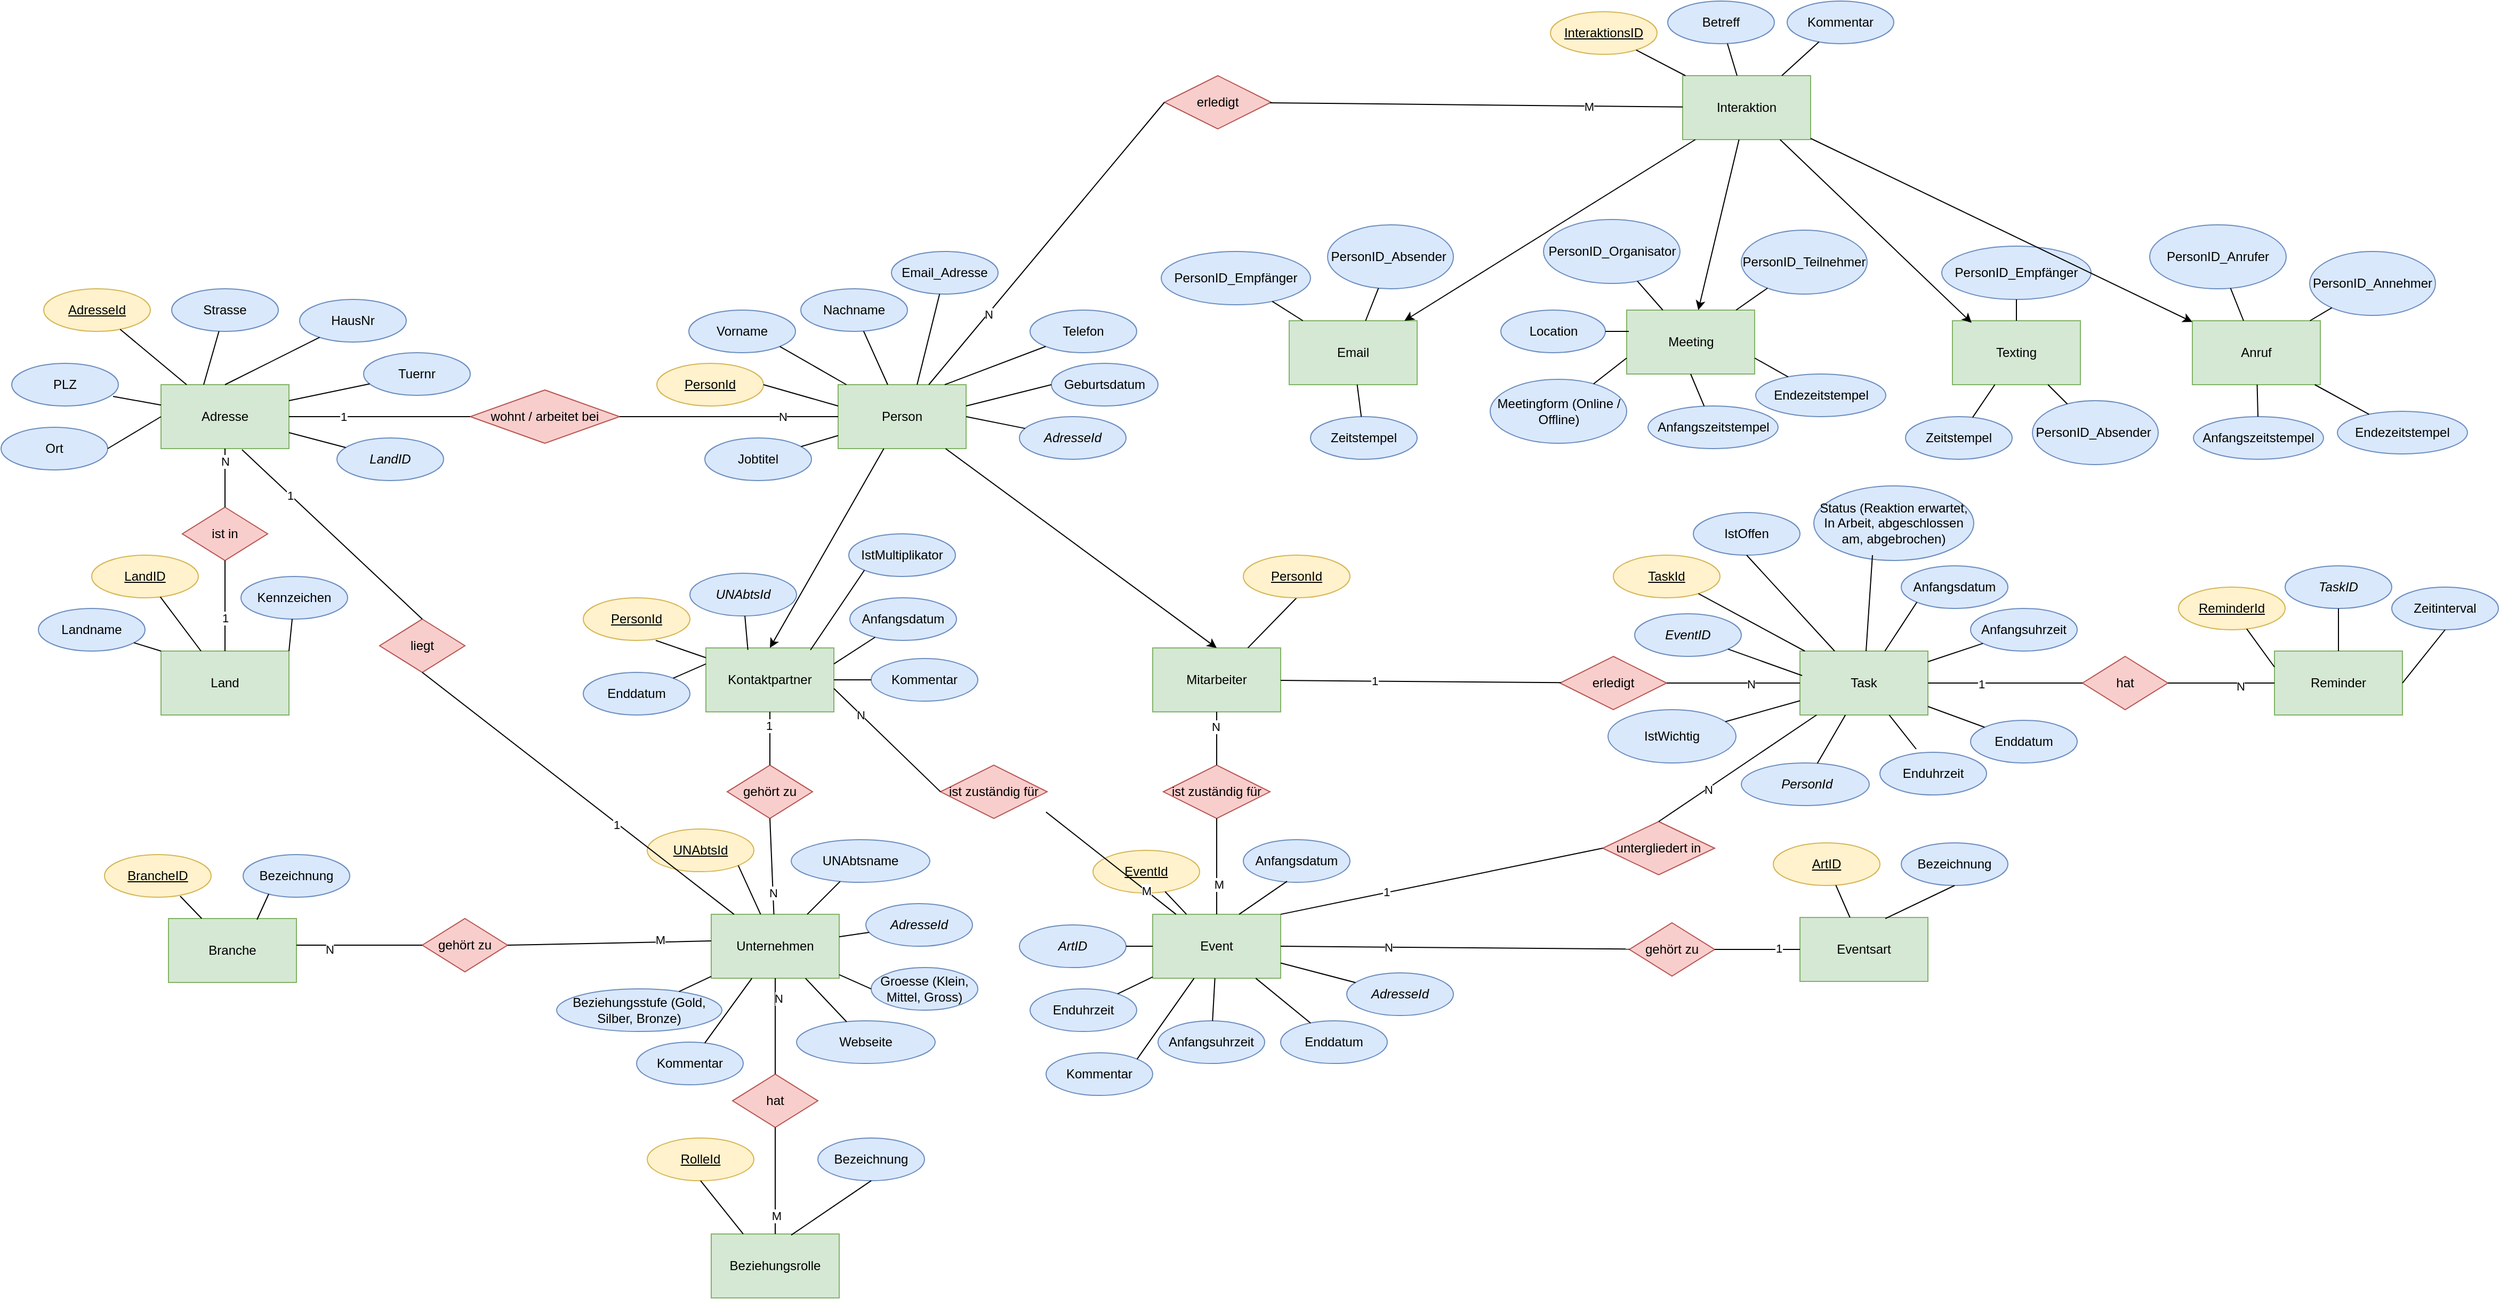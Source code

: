 <mxfile version="17.3.0" type="github">
  <diagram id="R2lEEEUBdFMjLlhIrx00" name="Page-1">
    <mxGraphModel dx="2272" dy="1862" grid="1" gridSize="10" guides="1" tooltips="1" connect="1" arrows="1" fold="1" page="1" pageScale="1" pageWidth="850" pageHeight="1100" math="0" shadow="0" extFonts="Permanent Marker^https://fonts.googleapis.com/css?family=Permanent+Marker">
      <root>
        <mxCell id="0" />
        <mxCell id="1" parent="0" />
        <mxCell id="7nVZIDCWMMlRfdBkHSqP-1" value="Person" style="rounded=0;whiteSpace=wrap;html=1;fillColor=#d5e8d4;strokeColor=#82b366;" parent="1" vertex="1">
          <mxGeometry x="360" y="110" width="120" height="60" as="geometry" />
        </mxCell>
        <mxCell id="7nVZIDCWMMlRfdBkHSqP-2" value="Mitarbeiter" style="rounded=0;whiteSpace=wrap;html=1;fillColor=#d5e8d4;strokeColor=#82b366;" parent="1" vertex="1">
          <mxGeometry x="655" y="357.06" width="120" height="60" as="geometry" />
        </mxCell>
        <mxCell id="7nVZIDCWMMlRfdBkHSqP-3" value="Unternehmen" style="rounded=0;whiteSpace=wrap;html=1;fillColor=#d5e8d4;strokeColor=#82b366;" parent="1" vertex="1">
          <mxGeometry x="241" y="607.06" width="120" height="60" as="geometry" />
        </mxCell>
        <mxCell id="7nVZIDCWMMlRfdBkHSqP-4" value="Kontaktpartner" style="rounded=0;whiteSpace=wrap;html=1;fillColor=#d5e8d4;strokeColor=#82b366;" parent="1" vertex="1">
          <mxGeometry x="236" y="357.06" width="120" height="60" as="geometry" />
        </mxCell>
        <mxCell id="7nVZIDCWMMlRfdBkHSqP-6" value="Adresse" style="whiteSpace=wrap;html=1;fillColor=#d5e8d4;strokeColor=#82b366;" parent="1" vertex="1">
          <mxGeometry x="-275" y="110" width="120" height="60" as="geometry" />
        </mxCell>
        <mxCell id="7nVZIDCWMMlRfdBkHSqP-7" value="Land" style="whiteSpace=wrap;html=1;fillColor=#d5e8d4;strokeColor=#82b366;" parent="1" vertex="1">
          <mxGeometry x="-275" y="360" width="120" height="60" as="geometry" />
        </mxCell>
        <mxCell id="7nVZIDCWMMlRfdBkHSqP-8" value="Branche" style="whiteSpace=wrap;html=1;fillColor=#d5e8d4;strokeColor=#82b366;" parent="1" vertex="1">
          <mxGeometry x="-268" y="611" width="120" height="60" as="geometry" />
        </mxCell>
        <mxCell id="7nVZIDCWMMlRfdBkHSqP-10" value="Event" style="whiteSpace=wrap;html=1;fillColor=#d5e8d4;strokeColor=#82b366;" parent="1" vertex="1">
          <mxGeometry x="655" y="607.06" width="120" height="60" as="geometry" />
        </mxCell>
        <mxCell id="7nVZIDCWMMlRfdBkHSqP-11" value="Eventsart" style="whiteSpace=wrap;html=1;fillColor=#d5e8d4;strokeColor=#82b366;" parent="1" vertex="1">
          <mxGeometry x="1262" y="610" width="120" height="60" as="geometry" />
        </mxCell>
        <mxCell id="jdG1x0XjEvYxExtjP3In-1" value="&lt;u&gt;PersonId&lt;/u&gt;" style="ellipse;whiteSpace=wrap;html=1;fillColor=#fff2cc;strokeColor=#d6b656;" parent="1" vertex="1">
          <mxGeometry x="190" y="90" width="100" height="40" as="geometry" />
        </mxCell>
        <mxCell id="jdG1x0XjEvYxExtjP3In-2" value="Vorname" style="ellipse;whiteSpace=wrap;html=1;fillColor=#dae8fc;strokeColor=#6c8ebf;" parent="1" vertex="1">
          <mxGeometry x="220" y="40" width="100" height="40" as="geometry" />
        </mxCell>
        <mxCell id="jdG1x0XjEvYxExtjP3In-3" value="Nachname" style="ellipse;whiteSpace=wrap;html=1;fillColor=#dae8fc;strokeColor=#6c8ebf;" parent="1" vertex="1">
          <mxGeometry x="325" y="20" width="100" height="40" as="geometry" />
        </mxCell>
        <mxCell id="jdG1x0XjEvYxExtjP3In-6" value="&lt;u&gt;PersonId&lt;/u&gt;" style="ellipse;whiteSpace=wrap;html=1;fillColor=#fff2cc;strokeColor=#d6b656;" parent="1" vertex="1">
          <mxGeometry x="121" y="310" width="100" height="40" as="geometry" />
        </mxCell>
        <mxCell id="jdG1x0XjEvYxExtjP3In-7" value="Email_Adresse" style="ellipse;whiteSpace=wrap;html=1;fillColor=#dae8fc;strokeColor=#6c8ebf;" parent="1" vertex="1">
          <mxGeometry x="410" y="-15" width="100" height="40" as="geometry" />
        </mxCell>
        <mxCell id="jdG1x0XjEvYxExtjP3In-8" value="Telefon" style="ellipse;whiteSpace=wrap;html=1;fillColor=#dae8fc;strokeColor=#6c8ebf;" parent="1" vertex="1">
          <mxGeometry x="540" y="40" width="100" height="40" as="geometry" />
        </mxCell>
        <mxCell id="jdG1x0XjEvYxExtjP3In-9" value="Geburtsdatum" style="ellipse;whiteSpace=wrap;html=1;fillColor=#dae8fc;strokeColor=#6c8ebf;" parent="1" vertex="1">
          <mxGeometry x="560" y="90" width="100" height="40" as="geometry" />
        </mxCell>
        <mxCell id="jdG1x0XjEvYxExtjP3In-10" value="&lt;i&gt;AdresseId&lt;/i&gt;" style="ellipse;whiteSpace=wrap;html=1;fillColor=#dae8fc;strokeColor=#6c8ebf;" parent="1" vertex="1">
          <mxGeometry x="530" y="140" width="100" height="40" as="geometry" />
        </mxCell>
        <mxCell id="jdG1x0XjEvYxExtjP3In-12" value="" style="endArrow=none;html=1;rounded=0;exitX=1;exitY=0.5;exitDx=0;exitDy=0;" parent="1" source="jdG1x0XjEvYxExtjP3In-1" edge="1">
          <mxGeometry width="50" height="50" relative="1" as="geometry">
            <mxPoint x="800" y="420" as="sourcePoint" />
            <mxPoint x="360" y="130" as="targetPoint" />
          </mxGeometry>
        </mxCell>
        <mxCell id="jdG1x0XjEvYxExtjP3In-13" value="" style="endArrow=none;html=1;rounded=0;exitX=1;exitY=1;exitDx=0;exitDy=0;" parent="1" source="jdG1x0XjEvYxExtjP3In-2" target="7nVZIDCWMMlRfdBkHSqP-1" edge="1">
          <mxGeometry width="50" height="50" relative="1" as="geometry">
            <mxPoint x="300" y="120" as="sourcePoint" />
            <mxPoint x="370" y="140" as="targetPoint" />
          </mxGeometry>
        </mxCell>
        <mxCell id="jdG1x0XjEvYxExtjP3In-14" value="" style="endArrow=none;html=1;rounded=0;" parent="1" source="jdG1x0XjEvYxExtjP3In-3" target="7nVZIDCWMMlRfdBkHSqP-1" edge="1">
          <mxGeometry width="50" height="50" relative="1" as="geometry">
            <mxPoint x="310" y="130" as="sourcePoint" />
            <mxPoint x="380" y="150" as="targetPoint" />
          </mxGeometry>
        </mxCell>
        <mxCell id="jdG1x0XjEvYxExtjP3In-15" value="" style="endArrow=none;html=1;rounded=0;entryX=0.617;entryY=0;entryDx=0;entryDy=0;entryPerimeter=0;" parent="1" source="jdG1x0XjEvYxExtjP3In-7" target="7nVZIDCWMMlRfdBkHSqP-1" edge="1">
          <mxGeometry width="50" height="50" relative="1" as="geometry">
            <mxPoint x="320" y="140" as="sourcePoint" />
            <mxPoint x="430" y="120" as="targetPoint" />
          </mxGeometry>
        </mxCell>
        <mxCell id="jdG1x0XjEvYxExtjP3In-16" value="" style="endArrow=none;html=1;rounded=0;entryX=0;entryY=1;entryDx=0;entryDy=0;" parent="1" target="jdG1x0XjEvYxExtjP3In-8" edge="1">
          <mxGeometry width="50" height="50" relative="1" as="geometry">
            <mxPoint x="460" y="110" as="sourcePoint" />
            <mxPoint x="400" y="170" as="targetPoint" />
          </mxGeometry>
        </mxCell>
        <mxCell id="jdG1x0XjEvYxExtjP3In-17" value="" style="endArrow=none;html=1;rounded=0;entryX=0;entryY=0.5;entryDx=0;entryDy=0;" parent="1" target="jdG1x0XjEvYxExtjP3In-9" edge="1">
          <mxGeometry width="50" height="50" relative="1" as="geometry">
            <mxPoint x="480" y="130" as="sourcePoint" />
            <mxPoint x="410" y="180" as="targetPoint" />
          </mxGeometry>
        </mxCell>
        <mxCell id="jdG1x0XjEvYxExtjP3In-18" value="&lt;u&gt;AdresseId&lt;/u&gt;" style="ellipse;whiteSpace=wrap;html=1;fillColor=#fff2cc;strokeColor=#d6b656;" parent="1" vertex="1">
          <mxGeometry x="-385" y="20" width="100" height="40" as="geometry" />
        </mxCell>
        <mxCell id="jdG1x0XjEvYxExtjP3In-19" value="Strasse" style="ellipse;whiteSpace=wrap;html=1;fillColor=#dae8fc;strokeColor=#6c8ebf;" parent="1" vertex="1">
          <mxGeometry x="-265" y="20" width="100" height="40" as="geometry" />
        </mxCell>
        <mxCell id="jdG1x0XjEvYxExtjP3In-20" value="HausNr" style="ellipse;whiteSpace=wrap;html=1;fillColor=#dae8fc;strokeColor=#6c8ebf;" parent="1" vertex="1">
          <mxGeometry x="-145" y="30" width="100" height="40" as="geometry" />
        </mxCell>
        <mxCell id="jdG1x0XjEvYxExtjP3In-21" value="Tuernr" style="ellipse;whiteSpace=wrap;html=1;fillColor=#dae8fc;strokeColor=#6c8ebf;" parent="1" vertex="1">
          <mxGeometry x="-85" y="80" width="100" height="40" as="geometry" />
        </mxCell>
        <mxCell id="jdG1x0XjEvYxExtjP3In-22" value="PLZ" style="ellipse;whiteSpace=wrap;html=1;fillColor=#dae8fc;strokeColor=#6c8ebf;" parent="1" vertex="1">
          <mxGeometry x="-415" y="90" width="100" height="40" as="geometry" />
        </mxCell>
        <mxCell id="jdG1x0XjEvYxExtjP3In-23" value="Ort" style="ellipse;whiteSpace=wrap;html=1;fillColor=#dae8fc;strokeColor=#6c8ebf;" parent="1" vertex="1">
          <mxGeometry x="-425" y="150" width="100" height="40" as="geometry" />
        </mxCell>
        <mxCell id="jdG1x0XjEvYxExtjP3In-24" value="&lt;i&gt;LandID&lt;/i&gt;" style="ellipse;whiteSpace=wrap;html=1;fillColor=#dae8fc;strokeColor=#6c8ebf;" parent="1" vertex="1">
          <mxGeometry x="-110" y="160" width="100" height="40" as="geometry" />
        </mxCell>
        <mxCell id="jdG1x0XjEvYxExtjP3In-28" value="" style="endArrow=none;html=1;rounded=0;" parent="1" source="7nVZIDCWMMlRfdBkHSqP-6" target="jdG1x0XjEvYxExtjP3In-18" edge="1">
          <mxGeometry width="50" height="50" relative="1" as="geometry">
            <mxPoint x="-635" y="140" as="sourcePoint" />
            <mxPoint x="-525" y="120" as="targetPoint" />
          </mxGeometry>
        </mxCell>
        <mxCell id="jdG1x0XjEvYxExtjP3In-29" value="" style="endArrow=none;html=1;rounded=0;" parent="1" target="jdG1x0XjEvYxExtjP3In-19" edge="1">
          <mxGeometry width="50" height="50" relative="1" as="geometry">
            <mxPoint x="-235" y="110" as="sourcePoint" />
            <mxPoint x="-303.363" y="68.03" as="targetPoint" />
          </mxGeometry>
        </mxCell>
        <mxCell id="jdG1x0XjEvYxExtjP3In-30" value="" style="endArrow=none;html=1;rounded=0;exitX=0.5;exitY=0;exitDx=0;exitDy=0;" parent="1" source="7nVZIDCWMMlRfdBkHSqP-6" target="jdG1x0XjEvYxExtjP3In-20" edge="1">
          <mxGeometry width="50" height="50" relative="1" as="geometry">
            <mxPoint x="-231" y="130" as="sourcePoint" />
            <mxPoint x="-293.363" y="78.03" as="targetPoint" />
          </mxGeometry>
        </mxCell>
        <mxCell id="jdG1x0XjEvYxExtjP3In-31" value="" style="endArrow=none;html=1;rounded=0;exitX=1;exitY=0.25;exitDx=0;exitDy=0;" parent="1" source="7nVZIDCWMMlRfdBkHSqP-6" target="jdG1x0XjEvYxExtjP3In-21" edge="1">
          <mxGeometry width="50" height="50" relative="1" as="geometry">
            <mxPoint x="-221" y="140" as="sourcePoint" />
            <mxPoint x="-283.363" y="88.03" as="targetPoint" />
          </mxGeometry>
        </mxCell>
        <mxCell id="jdG1x0XjEvYxExtjP3In-32" value="" style="endArrow=none;html=1;rounded=0;entryX=1;entryY=0.75;entryDx=0;entryDy=0;" parent="1" source="jdG1x0XjEvYxExtjP3In-24" target="7nVZIDCWMMlRfdBkHSqP-6" edge="1">
          <mxGeometry width="50" height="50" relative="1" as="geometry">
            <mxPoint x="-211" y="150" as="sourcePoint" />
            <mxPoint x="-273.363" y="98.03" as="targetPoint" />
          </mxGeometry>
        </mxCell>
        <mxCell id="jdG1x0XjEvYxExtjP3In-33" value="" style="endArrow=none;html=1;rounded=0;exitX=0.95;exitY=0.775;exitDx=0;exitDy=0;exitPerimeter=0;" parent="1" source="jdG1x0XjEvYxExtjP3In-22" target="7nVZIDCWMMlRfdBkHSqP-6" edge="1">
          <mxGeometry width="50" height="50" relative="1" as="geometry">
            <mxPoint x="-201" y="160" as="sourcePoint" />
            <mxPoint x="-263.363" y="108.03" as="targetPoint" />
          </mxGeometry>
        </mxCell>
        <mxCell id="jdG1x0XjEvYxExtjP3In-34" value="" style="endArrow=none;html=1;rounded=0;exitX=1;exitY=0.5;exitDx=0;exitDy=0;entryX=0;entryY=0.5;entryDx=0;entryDy=0;" parent="1" source="jdG1x0XjEvYxExtjP3In-23" target="7nVZIDCWMMlRfdBkHSqP-6" edge="1">
          <mxGeometry width="50" height="50" relative="1" as="geometry">
            <mxPoint x="-191" y="170" as="sourcePoint" />
            <mxPoint x="-253.363" y="118.03" as="targetPoint" />
          </mxGeometry>
        </mxCell>
        <mxCell id="jdG1x0XjEvYxExtjP3In-37" value="" style="endArrow=none;html=1;rounded=0;entryX=0.5;entryY=1;entryDx=0;entryDy=0;" parent="1" source="7nVZIDCWMMlRfdBkHSqP-2" target="jdG1x0XjEvYxExtjP3In-76" edge="1">
          <mxGeometry width="50" height="50" relative="1" as="geometry">
            <mxPoint x="795" y="387.06" as="sourcePoint" />
            <mxPoint x="770.355" y="301.202" as="targetPoint" />
          </mxGeometry>
        </mxCell>
        <mxCell id="jdG1x0XjEvYxExtjP3In-38" value="" style="endArrow=none;html=1;rounded=0;entryX=0.68;entryY=1;entryDx=0;entryDy=0;entryPerimeter=0;" parent="1" source="7nVZIDCWMMlRfdBkHSqP-4" target="jdG1x0XjEvYxExtjP3In-6" edge="1">
          <mxGeometry width="50" height="50" relative="1" as="geometry">
            <mxPoint x="296" y="395.98" as="sourcePoint" />
            <mxPoint x="233.637" y="344.01" as="targetPoint" />
            <Array as="points" />
          </mxGeometry>
        </mxCell>
        <mxCell id="jdG1x0XjEvYxExtjP3In-39" value="" style="endArrow=none;html=1;rounded=0;exitX=1;exitY=0.5;exitDx=0;exitDy=0;" parent="1" source="7nVZIDCWMMlRfdBkHSqP-1" target="jdG1x0XjEvYxExtjP3In-10" edge="1">
          <mxGeometry width="50" height="50" relative="1" as="geometry">
            <mxPoint x="671.18" y="290" as="sourcePoint" />
            <mxPoint x="608.817" y="238.03" as="targetPoint" />
          </mxGeometry>
        </mxCell>
        <mxCell id="jdG1x0XjEvYxExtjP3In-40" value="&lt;u&gt;LandID&lt;/u&gt;" style="ellipse;whiteSpace=wrap;html=1;fillColor=#fff2cc;strokeColor=#d6b656;" parent="1" vertex="1">
          <mxGeometry x="-340" y="270" width="100" height="40" as="geometry" />
        </mxCell>
        <mxCell id="jdG1x0XjEvYxExtjP3In-41" value="Landname" style="ellipse;whiteSpace=wrap;html=1;fillColor=#dae8fc;strokeColor=#6c8ebf;" parent="1" vertex="1">
          <mxGeometry x="-390" y="320" width="100" height="40" as="geometry" />
        </mxCell>
        <mxCell id="jdG1x0XjEvYxExtjP3In-42" value="Kennzeichen" style="ellipse;whiteSpace=wrap;html=1;fillColor=#dae8fc;strokeColor=#6c8ebf;" parent="1" vertex="1">
          <mxGeometry x="-200" y="290" width="100" height="40" as="geometry" />
        </mxCell>
        <mxCell id="jdG1x0XjEvYxExtjP3In-43" value="&lt;u&gt;BrancheID&lt;/u&gt;" style="ellipse;whiteSpace=wrap;html=1;fillColor=#fff2cc;strokeColor=#d6b656;" parent="1" vertex="1">
          <mxGeometry x="-328" y="551" width="100" height="40" as="geometry" />
        </mxCell>
        <mxCell id="jdG1x0XjEvYxExtjP3In-44" value="Bezeichnung" style="ellipse;whiteSpace=wrap;html=1;fillColor=#dae8fc;strokeColor=#6c8ebf;" parent="1" vertex="1">
          <mxGeometry x="-198" y="551" width="100" height="40" as="geometry" />
        </mxCell>
        <mxCell id="jdG1x0XjEvYxExtjP3In-45" value="&lt;u&gt;ArtID&lt;/u&gt;" style="ellipse;whiteSpace=wrap;html=1;fillColor=#fff2cc;strokeColor=#d6b656;" parent="1" vertex="1">
          <mxGeometry x="1237" y="540" width="100" height="40" as="geometry" />
        </mxCell>
        <mxCell id="jdG1x0XjEvYxExtjP3In-50" value="" style="endArrow=classic;html=1;rounded=0;entryX=0.5;entryY=0;entryDx=0;entryDy=0;" parent="1" source="7nVZIDCWMMlRfdBkHSqP-1" target="7nVZIDCWMMlRfdBkHSqP-2" edge="1">
          <mxGeometry width="50" height="50" relative="1" as="geometry">
            <mxPoint x="400" y="240" as="sourcePoint" />
            <mxPoint x="450" y="190" as="targetPoint" />
          </mxGeometry>
        </mxCell>
        <mxCell id="jdG1x0XjEvYxExtjP3In-51" value="" style="endArrow=classic;html=1;rounded=0;entryX=0.5;entryY=0;entryDx=0;entryDy=0;" parent="1" source="7nVZIDCWMMlRfdBkHSqP-1" target="7nVZIDCWMMlRfdBkHSqP-4" edge="1">
          <mxGeometry width="50" height="50" relative="1" as="geometry">
            <mxPoint x="800" y="420" as="sourcePoint" />
            <mxPoint x="850" y="370" as="targetPoint" />
          </mxGeometry>
        </mxCell>
        <mxCell id="jdG1x0XjEvYxExtjP3In-54" value="" style="endArrow=none;html=1;rounded=0;entryX=0.71;entryY=0.975;entryDx=0;entryDy=0;entryPerimeter=0;" parent="1" source="7nVZIDCWMMlRfdBkHSqP-8" target="jdG1x0XjEvYxExtjP3In-43" edge="1">
          <mxGeometry width="50" height="50" relative="1" as="geometry">
            <mxPoint x="-808" y="361" as="sourcePoint" />
            <mxPoint x="-698" y="341" as="targetPoint" />
          </mxGeometry>
        </mxCell>
        <mxCell id="jdG1x0XjEvYxExtjP3In-55" value="" style="endArrow=none;html=1;rounded=0;entryX=0.24;entryY=0.925;entryDx=0;entryDy=0;exitX=0.692;exitY=0.017;exitDx=0;exitDy=0;exitPerimeter=0;entryPerimeter=0;" parent="1" source="7nVZIDCWMMlRfdBkHSqP-8" target="jdG1x0XjEvYxExtjP3In-44" edge="1">
          <mxGeometry width="50" height="50" relative="1" as="geometry">
            <mxPoint x="-798" y="371" as="sourcePoint" />
            <mxPoint x="-688" y="351" as="targetPoint" />
          </mxGeometry>
        </mxCell>
        <mxCell id="jdG1x0XjEvYxExtjP3In-56" value="" style="endArrow=none;html=1;rounded=0;" parent="1" source="7nVZIDCWMMlRfdBkHSqP-7" target="jdG1x0XjEvYxExtjP3In-40" edge="1">
          <mxGeometry width="50" height="50" relative="1" as="geometry">
            <mxPoint x="-630" y="-55" as="sourcePoint" />
            <mxPoint x="-520" y="-75" as="targetPoint" />
          </mxGeometry>
        </mxCell>
        <mxCell id="jdG1x0XjEvYxExtjP3In-58" value="" style="endArrow=none;html=1;rounded=0;exitX=0;exitY=0;exitDx=0;exitDy=0;" parent="1" source="7nVZIDCWMMlRfdBkHSqP-7" target="jdG1x0XjEvYxExtjP3In-41" edge="1">
          <mxGeometry width="50" height="50" relative="1" as="geometry">
            <mxPoint x="-257.143" y="375" as="sourcePoint" />
            <mxPoint x="-293.391" y="351.933" as="targetPoint" />
          </mxGeometry>
        </mxCell>
        <mxCell id="jdG1x0XjEvYxExtjP3In-59" value="" style="endArrow=none;html=1;rounded=0;exitX=1;exitY=0;exitDx=0;exitDy=0;" parent="1" source="7nVZIDCWMMlRfdBkHSqP-7" target="jdG1x0XjEvYxExtjP3In-42" edge="1">
          <mxGeometry width="50" height="50" relative="1" as="geometry">
            <mxPoint x="-247.143" y="385" as="sourcePoint" />
            <mxPoint x="-283.391" y="361.933" as="targetPoint" />
          </mxGeometry>
        </mxCell>
        <mxCell id="jdG1x0XjEvYxExtjP3In-60" value="Bezeichnung" style="ellipse;whiteSpace=wrap;html=1;fillColor=#dae8fc;strokeColor=#6c8ebf;" parent="1" vertex="1">
          <mxGeometry x="1357" y="540" width="100" height="40" as="geometry" />
        </mxCell>
        <mxCell id="jdG1x0XjEvYxExtjP3In-61" value="&lt;u&gt;EventId&lt;/u&gt;" style="ellipse;whiteSpace=wrap;html=1;fillColor=#fff2cc;strokeColor=#d6b656;" parent="1" vertex="1">
          <mxGeometry x="599" y="547.06" width="100" height="40" as="geometry" />
        </mxCell>
        <mxCell id="jdG1x0XjEvYxExtjP3In-63" value="&lt;i&gt;ArtID&lt;/i&gt;" style="ellipse;whiteSpace=wrap;html=1;fillColor=#dae8fc;strokeColor=#6c8ebf;" parent="1" vertex="1">
          <mxGeometry x="530" y="617.06" width="100" height="40" as="geometry" />
        </mxCell>
        <mxCell id="jdG1x0XjEvYxExtjP3In-64" value="Anfangsdatum" style="ellipse;whiteSpace=wrap;html=1;fillColor=#dae8fc;strokeColor=#6c8ebf;" parent="1" vertex="1">
          <mxGeometry x="740" y="537.06" width="100" height="40" as="geometry" />
        </mxCell>
        <mxCell id="jdG1x0XjEvYxExtjP3In-65" value="Anfangsuhrzeit" style="ellipse;whiteSpace=wrap;html=1;fillColor=#dae8fc;strokeColor=#6c8ebf;" parent="1" vertex="1">
          <mxGeometry x="660" y="707.06" width="100" height="40" as="geometry" />
        </mxCell>
        <mxCell id="jdG1x0XjEvYxExtjP3In-66" value="Enddatum" style="ellipse;whiteSpace=wrap;html=1;fillColor=#dae8fc;strokeColor=#6c8ebf;" parent="1" vertex="1">
          <mxGeometry x="775" y="707.06" width="100" height="40" as="geometry" />
        </mxCell>
        <mxCell id="jdG1x0XjEvYxExtjP3In-67" value="Enduhrzeit" style="ellipse;whiteSpace=wrap;html=1;fillColor=#dae8fc;strokeColor=#6c8ebf;" parent="1" vertex="1">
          <mxGeometry x="540" y="677.06" width="100" height="40" as="geometry" />
        </mxCell>
        <mxCell id="jdG1x0XjEvYxExtjP3In-68" value="" style="endArrow=none;html=1;rounded=0;" parent="1" source="7nVZIDCWMMlRfdBkHSqP-10" target="jdG1x0XjEvYxExtjP3In-61" edge="1">
          <mxGeometry width="50" height="50" relative="1" as="geometry">
            <mxPoint x="330" y="727.06" as="sourcePoint" />
            <mxPoint x="240" y="697.06" as="targetPoint" />
          </mxGeometry>
        </mxCell>
        <mxCell id="jdG1x0XjEvYxExtjP3In-69" value="" style="endArrow=none;html=1;rounded=0;" parent="1" source="7nVZIDCWMMlRfdBkHSqP-10" target="jdG1x0XjEvYxExtjP3In-63" edge="1">
          <mxGeometry width="50" height="50" relative="1" as="geometry">
            <mxPoint x="700" y="647.06" as="sourcePoint" />
            <mxPoint x="627.735" y="603.701" as="targetPoint" />
          </mxGeometry>
        </mxCell>
        <mxCell id="jdG1x0XjEvYxExtjP3In-70" value="" style="endArrow=none;html=1;rounded=0;exitX=0.675;exitY=0;exitDx=0;exitDy=0;entryX=0.41;entryY=0.975;entryDx=0;entryDy=0;entryPerimeter=0;exitPerimeter=0;" parent="1" source="7nVZIDCWMMlRfdBkHSqP-10" target="jdG1x0XjEvYxExtjP3In-64" edge="1">
          <mxGeometry width="50" height="50" relative="1" as="geometry">
            <mxPoint x="710" y="657.06" as="sourcePoint" />
            <mxPoint x="637.735" y="613.701" as="targetPoint" />
          </mxGeometry>
        </mxCell>
        <mxCell id="jdG1x0XjEvYxExtjP3In-71" value="" style="endArrow=none;html=1;rounded=0;" parent="1" source="7nVZIDCWMMlRfdBkHSqP-10" target="jdG1x0XjEvYxExtjP3In-65" edge="1">
          <mxGeometry width="50" height="50" relative="1" as="geometry">
            <mxPoint x="720" y="667.06" as="sourcePoint" />
            <mxPoint x="647.735" y="623.701" as="targetPoint" />
          </mxGeometry>
        </mxCell>
        <mxCell id="jdG1x0XjEvYxExtjP3In-72" value="" style="endArrow=none;html=1;rounded=0;" parent="1" source="7nVZIDCWMMlRfdBkHSqP-10" target="jdG1x0XjEvYxExtjP3In-66" edge="1">
          <mxGeometry width="50" height="50" relative="1" as="geometry">
            <mxPoint x="730" y="677.06" as="sourcePoint" />
            <mxPoint x="657.735" y="633.701" as="targetPoint" />
          </mxGeometry>
        </mxCell>
        <mxCell id="jdG1x0XjEvYxExtjP3In-73" value="" style="endArrow=none;html=1;rounded=0;" parent="1" source="jdG1x0XjEvYxExtjP3In-67" target="7nVZIDCWMMlRfdBkHSqP-10" edge="1">
          <mxGeometry width="50" height="50" relative="1" as="geometry">
            <mxPoint x="740" y="687.06" as="sourcePoint" />
            <mxPoint x="667.735" y="643.701" as="targetPoint" />
          </mxGeometry>
        </mxCell>
        <mxCell id="jdG1x0XjEvYxExtjP3In-74" value="" style="endArrow=none;html=1;rounded=0;" parent="1" source="7nVZIDCWMMlRfdBkHSqP-11" target="jdG1x0XjEvYxExtjP3In-45" edge="1">
          <mxGeometry width="50" height="50" relative="1" as="geometry">
            <mxPoint x="1377" y="540" as="sourcePoint" />
            <mxPoint x="1304.735" y="496.641" as="targetPoint" />
          </mxGeometry>
        </mxCell>
        <mxCell id="jdG1x0XjEvYxExtjP3In-75" value="" style="endArrow=none;html=1;rounded=0;exitX=0.667;exitY=0.017;exitDx=0;exitDy=0;entryX=0.5;entryY=1;entryDx=0;entryDy=0;exitPerimeter=0;" parent="1" source="7nVZIDCWMMlRfdBkHSqP-11" target="jdG1x0XjEvYxExtjP3In-60" edge="1">
          <mxGeometry width="50" height="50" relative="1" as="geometry">
            <mxPoint x="1387" y="550" as="sourcePoint" />
            <mxPoint x="1314.735" y="506.641" as="targetPoint" />
          </mxGeometry>
        </mxCell>
        <mxCell id="jdG1x0XjEvYxExtjP3In-76" value="&lt;u&gt;PersonId&lt;/u&gt;" style="ellipse;whiteSpace=wrap;html=1;fillColor=#fff2cc;strokeColor=#d6b656;" parent="1" vertex="1">
          <mxGeometry x="740" y="270" width="100" height="40" as="geometry" />
        </mxCell>
        <mxCell id="jdG1x0XjEvYxExtjP3In-77" value="&lt;u&gt;UNAbtsId&lt;/u&gt;" style="ellipse;whiteSpace=wrap;html=1;fillColor=#fff2cc;strokeColor=#d6b656;" parent="1" vertex="1">
          <mxGeometry x="181" y="527.06" width="100" height="40" as="geometry" />
        </mxCell>
        <mxCell id="jdG1x0XjEvYxExtjP3In-78" value="UNAbtsname" style="ellipse;whiteSpace=wrap;html=1;fillColor=#dae8fc;strokeColor=#6c8ebf;" parent="1" vertex="1">
          <mxGeometry x="316" y="537.06" width="130" height="40" as="geometry" />
        </mxCell>
        <mxCell id="jdG1x0XjEvYxExtjP3In-79" value="&lt;i&gt;AdresseId&lt;/i&gt;" style="ellipse;whiteSpace=wrap;html=1;fillColor=#dae8fc;strokeColor=#6c8ebf;" parent="1" vertex="1">
          <mxGeometry x="386" y="597.06" width="100" height="40" as="geometry" />
        </mxCell>
        <mxCell id="jdG1x0XjEvYxExtjP3In-87" value="Groesse (Klein, Mittel, Gross)" style="ellipse;whiteSpace=wrap;html=1;fillColor=#dae8fc;strokeColor=#6c8ebf;" parent="1" vertex="1">
          <mxGeometry x="391" y="657.06" width="100" height="40" as="geometry" />
        </mxCell>
        <mxCell id="9ICLknt_P9Ek3P3PDMJX-2" value="Beziehungsrolle" style="whiteSpace=wrap;html=1;fillColor=#d5e8d4;strokeColor=#82b366;" parent="1" vertex="1">
          <mxGeometry x="241" y="907.06" width="120" height="60" as="geometry" />
        </mxCell>
        <mxCell id="9ICLknt_P9Ek3P3PDMJX-3" value="&lt;u&gt;RolleId&lt;/u&gt;" style="ellipse;whiteSpace=wrap;html=1;fillColor=#fff2cc;strokeColor=#d6b656;" parent="1" vertex="1">
          <mxGeometry x="181" y="817.06" width="100" height="40" as="geometry" />
        </mxCell>
        <mxCell id="9ICLknt_P9Ek3P3PDMJX-4" value="Bezeichnung" style="ellipse;whiteSpace=wrap;html=1;fillColor=#dae8fc;strokeColor=#6c8ebf;" parent="1" vertex="1">
          <mxGeometry x="341" y="817.06" width="100" height="40" as="geometry" />
        </mxCell>
        <mxCell id="9ICLknt_P9Ek3P3PDMJX-5" value="" style="endArrow=none;html=1;rounded=0;entryX=0.5;entryY=1;entryDx=0;entryDy=0;exitX=0.25;exitY=0;exitDx=0;exitDy=0;" parent="1" source="9ICLknt_P9Ek3P3PDMJX-2" target="9ICLknt_P9Ek3P3PDMJX-3" edge="1">
          <mxGeometry width="50" height="50" relative="1" as="geometry">
            <mxPoint x="403.857" y="797.06" as="sourcePoint" />
            <mxPoint x="367.609" y="773.993" as="targetPoint" />
          </mxGeometry>
        </mxCell>
        <mxCell id="9ICLknt_P9Ek3P3PDMJX-6" value="" style="endArrow=none;html=1;rounded=0;entryX=0.5;entryY=1;entryDx=0;entryDy=0;exitX=0.625;exitY=0.017;exitDx=0;exitDy=0;exitPerimeter=0;" parent="1" source="9ICLknt_P9Ek3P3PDMJX-2" target="9ICLknt_P9Ek3P3PDMJX-4" edge="1">
          <mxGeometry width="50" height="50" relative="1" as="geometry">
            <mxPoint x="281" y="977.06" as="sourcePoint" />
            <mxPoint x="231" y="957.06" as="targetPoint" />
          </mxGeometry>
        </mxCell>
        <mxCell id="9ICLknt_P9Ek3P3PDMJX-8" value="hat" style="rhombus;whiteSpace=wrap;html=1;fillColor=#f8cecc;strokeColor=#b85450;rounded=0;" parent="1" vertex="1">
          <mxGeometry x="261" y="757.06" width="80" height="50" as="geometry" />
        </mxCell>
        <mxCell id="9ICLknt_P9Ek3P3PDMJX-11" value="" style="endArrow=none;html=1;rounded=0;entryX=0;entryY=0.5;entryDx=0;entryDy=0;" parent="1" source="7nVZIDCWMMlRfdBkHSqP-3" target="jdG1x0XjEvYxExtjP3In-87" edge="1">
          <mxGeometry width="50" height="50" relative="1" as="geometry">
            <mxPoint x="211" y="977.06" as="sourcePoint" />
            <mxPoint x="161" y="957.06" as="targetPoint" />
          </mxGeometry>
        </mxCell>
        <mxCell id="9ICLknt_P9Ek3P3PDMJX-12" value="" style="endArrow=none;html=1;rounded=0;entryX=1;entryY=1;entryDx=0;entryDy=0;" parent="1" source="7nVZIDCWMMlRfdBkHSqP-3" target="jdG1x0XjEvYxExtjP3In-77" edge="1">
          <mxGeometry width="50" height="50" relative="1" as="geometry">
            <mxPoint x="291" y="639.06" as="sourcePoint" />
            <mxPoint x="251" y="627.06" as="targetPoint" />
          </mxGeometry>
        </mxCell>
        <mxCell id="9ICLknt_P9Ek3P3PDMJX-13" value="" style="endArrow=none;html=1;rounded=0;" parent="1" source="7nVZIDCWMMlRfdBkHSqP-3" target="jdG1x0XjEvYxExtjP3In-78" edge="1">
          <mxGeometry width="50" height="50" relative="1" as="geometry">
            <mxPoint x="301" y="649.06" as="sourcePoint" />
            <mxPoint x="261" y="637.06" as="targetPoint" />
          </mxGeometry>
        </mxCell>
        <mxCell id="9ICLknt_P9Ek3P3PDMJX-15" value="" style="endArrow=none;html=1;rounded=0;" parent="1" source="jdG1x0XjEvYxExtjP3In-79" target="7nVZIDCWMMlRfdBkHSqP-3" edge="1">
          <mxGeometry width="50" height="50" relative="1" as="geometry">
            <mxPoint x="311" y="659.06" as="sourcePoint" />
            <mxPoint x="271" y="647.06" as="targetPoint" />
          </mxGeometry>
        </mxCell>
        <mxCell id="9ICLknt_P9Ek3P3PDMJX-16" value="" style="endArrow=none;html=1;rounded=0;exitX=0.5;exitY=0;exitDx=0;exitDy=0;" parent="1" source="9ICLknt_P9Ek3P3PDMJX-8" target="7nVZIDCWMMlRfdBkHSqP-3" edge="1">
          <mxGeometry width="50" height="50" relative="1" as="geometry">
            <mxPoint x="641" y="807.06" as="sourcePoint" />
            <mxPoint x="691" y="757.06" as="targetPoint" />
          </mxGeometry>
        </mxCell>
        <mxCell id="9ICLknt_P9Ek3P3PDMJX-18" value="N" style="edgeLabel;html=1;align=center;verticalAlign=middle;resizable=0;points=[];" parent="9ICLknt_P9Ek3P3PDMJX-16" vertex="1" connectable="0">
          <mxGeometry x="0.59" y="-3" relative="1" as="geometry">
            <mxPoint as="offset" />
          </mxGeometry>
        </mxCell>
        <mxCell id="9ICLknt_P9Ek3P3PDMJX-17" value="" style="endArrow=none;html=1;rounded=0;entryX=0.5;entryY=1;entryDx=0;entryDy=0;exitX=0.5;exitY=0;exitDx=0;exitDy=0;" parent="1" source="9ICLknt_P9Ek3P3PDMJX-2" target="9ICLknt_P9Ek3P3PDMJX-8" edge="1">
          <mxGeometry width="50" height="50" relative="1" as="geometry">
            <mxPoint x="401" y="679.06" as="sourcePoint" />
            <mxPoint x="361" y="667.06" as="targetPoint" />
          </mxGeometry>
        </mxCell>
        <mxCell id="9ICLknt_P9Ek3P3PDMJX-19" value="M" style="edgeLabel;html=1;align=center;verticalAlign=middle;resizable=0;points=[];" parent="9ICLknt_P9Ek3P3PDMJX-17" vertex="1" connectable="0">
          <mxGeometry x="-0.649" y="-1" relative="1" as="geometry">
            <mxPoint as="offset" />
          </mxGeometry>
        </mxCell>
        <mxCell id="9ICLknt_P9Ek3P3PDMJX-20" value="&lt;i&gt;UNAbtsId&lt;/i&gt;" style="ellipse;whiteSpace=wrap;html=1;fillColor=#dae8fc;strokeColor=#6c8ebf;" parent="1" vertex="1">
          <mxGeometry x="221" y="287.06" width="100" height="40" as="geometry" />
        </mxCell>
        <mxCell id="9ICLknt_P9Ek3P3PDMJX-21" value="Anfangsdatum" style="ellipse;whiteSpace=wrap;html=1;fillColor=#dae8fc;strokeColor=#6c8ebf;" parent="1" vertex="1">
          <mxGeometry x="371" y="310" width="100" height="40" as="geometry" />
        </mxCell>
        <mxCell id="9ICLknt_P9Ek3P3PDMJX-22" value="Enddatum" style="ellipse;whiteSpace=wrap;html=1;fillColor=#dae8fc;strokeColor=#6c8ebf;" parent="1" vertex="1">
          <mxGeometry x="121" y="380" width="100" height="40" as="geometry" />
        </mxCell>
        <mxCell id="9ICLknt_P9Ek3P3PDMJX-23" value="" style="endArrow=none;html=1;rounded=0;exitX=0;exitY=0.25;exitDx=0;exitDy=0;" parent="1" source="7nVZIDCWMMlRfdBkHSqP-4" target="9ICLknt_P9Ek3P3PDMJX-22" edge="1">
          <mxGeometry width="50" height="50" relative="1" as="geometry">
            <mxPoint x="246" y="381.963" as="sourcePoint" />
            <mxPoint x="199" y="360" as="targetPoint" />
            <Array as="points" />
          </mxGeometry>
        </mxCell>
        <mxCell id="9ICLknt_P9Ek3P3PDMJX-24" value="" style="endArrow=none;html=1;rounded=0;exitX=0.328;exitY=0.03;exitDx=0;exitDy=0;exitPerimeter=0;" parent="1" source="7nVZIDCWMMlRfdBkHSqP-4" target="9ICLknt_P9Ek3P3PDMJX-20" edge="1">
          <mxGeometry width="50" height="50" relative="1" as="geometry">
            <mxPoint x="281" y="367.06" as="sourcePoint" />
            <mxPoint x="209" y="370" as="targetPoint" />
            <Array as="points" />
          </mxGeometry>
        </mxCell>
        <mxCell id="9ICLknt_P9Ek3P3PDMJX-25" value="" style="endArrow=none;html=1;rounded=0;exitX=1;exitY=0.25;exitDx=0;exitDy=0;" parent="1" source="7nVZIDCWMMlRfdBkHSqP-4" target="9ICLknt_P9Ek3P3PDMJX-21" edge="1">
          <mxGeometry width="50" height="50" relative="1" as="geometry">
            <mxPoint x="266" y="401.963" as="sourcePoint" />
            <mxPoint x="219" y="380" as="targetPoint" />
            <Array as="points" />
          </mxGeometry>
        </mxCell>
        <mxCell id="9ICLknt_P9Ek3P3PDMJX-26" value="gehört zu" style="rhombus;whiteSpace=wrap;html=1;fillColor=#f8cecc;strokeColor=#b85450;rounded=0;" parent="1" vertex="1">
          <mxGeometry x="256" y="467.06" width="80" height="50" as="geometry" />
        </mxCell>
        <mxCell id="9ICLknt_P9Ek3P3PDMJX-27" value="Task" style="whiteSpace=wrap;html=1;fillColor=#d5e8d4;strokeColor=#82b366;" parent="1" vertex="1">
          <mxGeometry x="1262" y="360" width="120" height="60" as="geometry" />
        </mxCell>
        <mxCell id="9ICLknt_P9Ek3P3PDMJX-28" value="&lt;u&gt;TaskId&lt;/u&gt;" style="ellipse;whiteSpace=wrap;html=1;fillColor=#fff2cc;strokeColor=#d6b656;" parent="1" vertex="1">
          <mxGeometry x="1087" y="270" width="100" height="40" as="geometry" />
        </mxCell>
        <mxCell id="9ICLknt_P9Ek3P3PDMJX-29" value="IstWichtig" style="ellipse;whiteSpace=wrap;html=1;fillColor=#dae8fc;strokeColor=#6c8ebf;" parent="1" vertex="1">
          <mxGeometry x="1082" y="415" width="120" height="50" as="geometry" />
        </mxCell>
        <mxCell id="9ICLknt_P9Ek3P3PDMJX-30" value="Anfangsdatum" style="ellipse;whiteSpace=wrap;html=1;fillColor=#dae8fc;strokeColor=#6c8ebf;" parent="1" vertex="1">
          <mxGeometry x="1357" y="280" width="100" height="40" as="geometry" />
        </mxCell>
        <mxCell id="9ICLknt_P9Ek3P3PDMJX-31" value="Anfangsuhrzeit" style="ellipse;whiteSpace=wrap;html=1;fillColor=#dae8fc;strokeColor=#6c8ebf;" parent="1" vertex="1">
          <mxGeometry x="1422" y="320" width="100" height="40" as="geometry" />
        </mxCell>
        <mxCell id="9ICLknt_P9Ek3P3PDMJX-32" value="Enddatum" style="ellipse;whiteSpace=wrap;html=1;fillColor=#dae8fc;strokeColor=#6c8ebf;" parent="1" vertex="1">
          <mxGeometry x="1422" y="425" width="100" height="40" as="geometry" />
        </mxCell>
        <mxCell id="9ICLknt_P9Ek3P3PDMJX-33" value="Enduhrzeit" style="ellipse;whiteSpace=wrap;html=1;fillColor=#dae8fc;strokeColor=#6c8ebf;" parent="1" vertex="1">
          <mxGeometry x="1337" y="455" width="100" height="40" as="geometry" />
        </mxCell>
        <mxCell id="9ICLknt_P9Ek3P3PDMJX-34" value="Status (Reaktion erwartet, In Arbeit, abgeschlossen am, abgebrochen)" style="ellipse;whiteSpace=wrap;html=1;fillColor=#dae8fc;strokeColor=#6c8ebf;" parent="1" vertex="1">
          <mxGeometry x="1275" y="205" width="150" height="70" as="geometry" />
        </mxCell>
        <mxCell id="9ICLknt_P9Ek3P3PDMJX-35" value="Reminder" style="whiteSpace=wrap;html=1;fillColor=#d5e8d4;strokeColor=#82b366;" parent="1" vertex="1">
          <mxGeometry x="1707" y="360" width="120" height="60" as="geometry" />
        </mxCell>
        <mxCell id="9ICLknt_P9Ek3P3PDMJX-36" value="&lt;u&gt;ReminderId&lt;/u&gt;" style="ellipse;whiteSpace=wrap;html=1;fillColor=#fff2cc;strokeColor=#d6b656;" parent="1" vertex="1">
          <mxGeometry x="1617" y="300" width="100" height="40" as="geometry" />
        </mxCell>
        <mxCell id="9ICLknt_P9Ek3P3PDMJX-37" value="&lt;i&gt;TaskID&lt;/i&gt;" style="ellipse;whiteSpace=wrap;html=1;fillColor=#dae8fc;strokeColor=#6c8ebf;" parent="1" vertex="1">
          <mxGeometry x="1717" y="280" width="100" height="40" as="geometry" />
        </mxCell>
        <mxCell id="9ICLknt_P9Ek3P3PDMJX-38" value="Zeitinterval" style="ellipse;whiteSpace=wrap;html=1;fillColor=#dae8fc;strokeColor=#6c8ebf;" parent="1" vertex="1">
          <mxGeometry x="1817" y="300" width="100" height="40" as="geometry" />
        </mxCell>
        <mxCell id="9ICLknt_P9Ek3P3PDMJX-39" value="" style="endArrow=none;html=1;rounded=0;exitX=0;exitY=0.25;exitDx=0;exitDy=0;" parent="1" source="9ICLknt_P9Ek3P3PDMJX-35" target="9ICLknt_P9Ek3P3PDMJX-36" edge="1">
          <mxGeometry width="50" height="50" relative="1" as="geometry">
            <mxPoint x="1648.176" y="130" as="sourcePoint" />
            <mxPoint x="1628" y="109" as="targetPoint" />
          </mxGeometry>
        </mxCell>
        <mxCell id="9ICLknt_P9Ek3P3PDMJX-40" value="" style="endArrow=none;html=1;rounded=0;" parent="1" source="9ICLknt_P9Ek3P3PDMJX-35" target="9ICLknt_P9Ek3P3PDMJX-37" edge="1">
          <mxGeometry width="50" height="50" relative="1" as="geometry">
            <mxPoint x="1717" y="385" as="sourcePoint" />
            <mxPoint x="1680.529" y="357.647" as="targetPoint" />
          </mxGeometry>
        </mxCell>
        <mxCell id="9ICLknt_P9Ek3P3PDMJX-41" value="" style="endArrow=none;html=1;rounded=0;exitX=1;exitY=0.5;exitDx=0;exitDy=0;entryX=0.5;entryY=1;entryDx=0;entryDy=0;" parent="1" source="9ICLknt_P9Ek3P3PDMJX-35" target="9ICLknt_P9Ek3P3PDMJX-38" edge="1">
          <mxGeometry width="50" height="50" relative="1" as="geometry">
            <mxPoint x="1727" y="395" as="sourcePoint" />
            <mxPoint x="1690.529" y="367.647" as="targetPoint" />
          </mxGeometry>
        </mxCell>
        <mxCell id="9ICLknt_P9Ek3P3PDMJX-42" value="" style="endArrow=none;html=1;rounded=0;" parent="1" source="9ICLknt_P9Ek3P3PDMJX-27" target="9ICLknt_P9Ek3P3PDMJX-28" edge="1">
          <mxGeometry width="50" height="50" relative="1" as="geometry">
            <mxPoint x="942" y="535" as="sourcePoint" />
            <mxPoint x="905.529" y="507.647" as="targetPoint" />
          </mxGeometry>
        </mxCell>
        <mxCell id="9ICLknt_P9Ek3P3PDMJX-43" value="" style="endArrow=none;html=1;rounded=0;" parent="1" target="9ICLknt_P9Ek3P3PDMJX-27" edge="1">
          <mxGeometry width="50" height="50" relative="1" as="geometry">
            <mxPoint x="1330" y="270" as="sourcePoint" />
            <mxPoint x="915.529" y="517.647" as="targetPoint" />
          </mxGeometry>
        </mxCell>
        <mxCell id="9ICLknt_P9Ek3P3PDMJX-44" value="" style="endArrow=none;html=1;rounded=0;exitX=0.34;exitY=-0.075;exitDx=0;exitDy=0;exitPerimeter=0;" parent="1" source="9ICLknt_P9Ek3P3PDMJX-33" target="9ICLknt_P9Ek3P3PDMJX-27" edge="1">
          <mxGeometry width="50" height="50" relative="1" as="geometry">
            <mxPoint x="1279.592" y="461.626" as="sourcePoint" />
            <mxPoint x="1301.474" y="430" as="targetPoint" />
          </mxGeometry>
        </mxCell>
        <mxCell id="9ICLknt_P9Ek3P3PDMJX-45" value="" style="endArrow=none;html=1;rounded=0;" parent="1" source="9ICLknt_P9Ek3P3PDMJX-32" target="9ICLknt_P9Ek3P3PDMJX-27" edge="1">
          <mxGeometry width="50" height="50" relative="1" as="geometry">
            <mxPoint x="1289.592" y="471.626" as="sourcePoint" />
            <mxPoint x="1311.474" y="440" as="targetPoint" />
          </mxGeometry>
        </mxCell>
        <mxCell id="9ICLknt_P9Ek3P3PDMJX-46" value="" style="endArrow=none;html=1;rounded=0;" parent="1" source="9ICLknt_P9Ek3P3PDMJX-29" target="9ICLknt_P9Ek3P3PDMJX-27" edge="1">
          <mxGeometry width="50" height="50" relative="1" as="geometry">
            <mxPoint x="1299.592" y="481.626" as="sourcePoint" />
            <mxPoint x="1321.474" y="450" as="targetPoint" />
          </mxGeometry>
        </mxCell>
        <mxCell id="9ICLknt_P9Ek3P3PDMJX-47" value="" style="endArrow=none;html=1;rounded=0;entryX=0;entryY=1;entryDx=0;entryDy=0;" parent="1" source="9ICLknt_P9Ek3P3PDMJX-27" target="9ICLknt_P9Ek3P3PDMJX-30" edge="1">
          <mxGeometry width="50" height="50" relative="1" as="geometry">
            <mxPoint x="1309.592" y="491.626" as="sourcePoint" />
            <mxPoint x="1331.474" y="460" as="targetPoint" />
          </mxGeometry>
        </mxCell>
        <mxCell id="9ICLknt_P9Ek3P3PDMJX-48" value="" style="endArrow=none;html=1;rounded=0;" parent="1" source="9ICLknt_P9Ek3P3PDMJX-27" target="9ICLknt_P9Ek3P3PDMJX-31" edge="1">
          <mxGeometry width="50" height="50" relative="1" as="geometry">
            <mxPoint x="1319.592" y="501.626" as="sourcePoint" />
            <mxPoint x="1341.474" y="470" as="targetPoint" />
          </mxGeometry>
        </mxCell>
        <mxCell id="9ICLknt_P9Ek3P3PDMJX-49" value="&lt;i&gt;EventID&lt;/i&gt;" style="ellipse;whiteSpace=wrap;html=1;fillColor=#dae8fc;strokeColor=#6c8ebf;" parent="1" vertex="1">
          <mxGeometry x="1107" y="325" width="100" height="40" as="geometry" />
        </mxCell>
        <mxCell id="9ICLknt_P9Ek3P3PDMJX-50" value="" style="endArrow=none;html=1;rounded=0;exitX=0.017;exitY=0.383;exitDx=0;exitDy=0;exitPerimeter=0;" parent="1" source="9ICLknt_P9Ek3P3PDMJX-27" target="9ICLknt_P9Ek3P3PDMJX-49" edge="1">
          <mxGeometry width="50" height="50" relative="1" as="geometry">
            <mxPoint x="1262" y="380" as="sourcePoint" />
            <mxPoint x="1221.816" y="346.055" as="targetPoint" />
          </mxGeometry>
        </mxCell>
        <mxCell id="9ICLknt_P9Ek3P3PDMJX-51" value="Beziehungsstufe (Gold, Silber, Bronze)" style="ellipse;whiteSpace=wrap;html=1;fillColor=#dae8fc;strokeColor=#6c8ebf;" parent="1" vertex="1">
          <mxGeometry x="96" y="677.06" width="155" height="40" as="geometry" />
        </mxCell>
        <mxCell id="9ICLknt_P9Ek3P3PDMJX-52" value="" style="endArrow=none;html=1;rounded=0;entryX=0.5;entryY=1;entryDx=0;entryDy=0;" parent="1" source="7nVZIDCWMMlRfdBkHSqP-3" target="9ICLknt_P9Ek3P3PDMJX-26" edge="1">
          <mxGeometry width="50" height="50" relative="1" as="geometry">
            <mxPoint x="601" y="747.06" as="sourcePoint" />
            <mxPoint x="651" y="697.06" as="targetPoint" />
          </mxGeometry>
        </mxCell>
        <mxCell id="9ICLknt_P9Ek3P3PDMJX-56" value="N" style="edgeLabel;html=1;align=center;verticalAlign=middle;resizable=0;points=[];" parent="9ICLknt_P9Ek3P3PDMJX-52" vertex="1" connectable="0">
          <mxGeometry x="-0.545" relative="1" as="geometry">
            <mxPoint as="offset" />
          </mxGeometry>
        </mxCell>
        <mxCell id="9ICLknt_P9Ek3P3PDMJX-53" value="" style="endArrow=none;html=1;rounded=0;" parent="1" source="9ICLknt_P9Ek3P3PDMJX-26" target="7nVZIDCWMMlRfdBkHSqP-4" edge="1">
          <mxGeometry width="50" height="50" relative="1" as="geometry">
            <mxPoint x="408.6" y="627.06" as="sourcePoint" />
            <mxPoint x="569.182" y="543.424" as="targetPoint" />
          </mxGeometry>
        </mxCell>
        <mxCell id="9ICLknt_P9Ek3P3PDMJX-55" value="1" style="edgeLabel;html=1;align=center;verticalAlign=middle;resizable=0;points=[];" parent="9ICLknt_P9Ek3P3PDMJX-53" vertex="1" connectable="0">
          <mxGeometry x="0.471" y="1" relative="1" as="geometry">
            <mxPoint as="offset" />
          </mxGeometry>
        </mxCell>
        <mxCell id="9ICLknt_P9Ek3P3PDMJX-54" value="" style="endArrow=none;html=1;rounded=0;" parent="1" source="7nVZIDCWMMlRfdBkHSqP-3" target="9ICLknt_P9Ek3P3PDMJX-51" edge="1">
          <mxGeometry width="50" height="50" relative="1" as="geometry">
            <mxPoint x="418.6" y="637.06" as="sourcePoint" />
            <mxPoint x="579.182" y="553.424" as="targetPoint" />
          </mxGeometry>
        </mxCell>
        <mxCell id="9ICLknt_P9Ek3P3PDMJX-57" value="ist in" style="rhombus;whiteSpace=wrap;html=1;fillColor=#f8cecc;strokeColor=#b85450;rounded=0;" parent="1" vertex="1">
          <mxGeometry x="-255" y="225" width="80" height="50" as="geometry" />
        </mxCell>
        <mxCell id="9ICLknt_P9Ek3P3PDMJX-58" value="" style="endArrow=none;html=1;rounded=0;exitX=0.5;exitY=0;exitDx=0;exitDy=0;" parent="1" source="9ICLknt_P9Ek3P3PDMJX-57" target="7nVZIDCWMMlRfdBkHSqP-6" edge="1">
          <mxGeometry width="50" height="50" relative="1" as="geometry">
            <mxPoint x="-255" y="220" as="sourcePoint" />
            <mxPoint x="85" y="450" as="targetPoint" />
          </mxGeometry>
        </mxCell>
        <mxCell id="9ICLknt_P9Ek3P3PDMJX-105" value="N" style="edgeLabel;html=1;align=center;verticalAlign=middle;resizable=0;points=[];" parent="9ICLknt_P9Ek3P3PDMJX-58" vertex="1" connectable="0">
          <mxGeometry x="0.587" relative="1" as="geometry">
            <mxPoint as="offset" />
          </mxGeometry>
        </mxCell>
        <mxCell id="9ICLknt_P9Ek3P3PDMJX-59" value="" style="endArrow=none;html=1;rounded=0;entryX=0.5;entryY=1;entryDx=0;entryDy=0;" parent="1" source="7nVZIDCWMMlRfdBkHSqP-7" target="9ICLknt_P9Ek3P3PDMJX-57" edge="1">
          <mxGeometry width="50" height="50" relative="1" as="geometry">
            <mxPoint x="-190" y="290" as="sourcePoint" />
            <mxPoint x="-165" y="240" as="targetPoint" />
          </mxGeometry>
        </mxCell>
        <mxCell id="9ICLknt_P9Ek3P3PDMJX-106" value="1" style="edgeLabel;html=1;align=center;verticalAlign=middle;resizable=0;points=[];" parent="9ICLknt_P9Ek3P3PDMJX-59" vertex="1" connectable="0">
          <mxGeometry x="-0.275" relative="1" as="geometry">
            <mxPoint as="offset" />
          </mxGeometry>
        </mxCell>
        <mxCell id="9ICLknt_P9Ek3P3PDMJX-60" value="wohnt / arbeitet bei" style="rhombus;whiteSpace=wrap;html=1;fillColor=#f8cecc;strokeColor=#b85450;rounded=0;" parent="1" vertex="1">
          <mxGeometry x="15" y="115" width="140" height="50" as="geometry" />
        </mxCell>
        <mxCell id="9ICLknt_P9Ek3P3PDMJX-61" value="" style="endArrow=none;html=1;rounded=0;exitX=0;exitY=0.5;exitDx=0;exitDy=0;entryX=1;entryY=0.5;entryDx=0;entryDy=0;" parent="1" source="9ICLknt_P9Ek3P3PDMJX-60" target="7nVZIDCWMMlRfdBkHSqP-6" edge="1">
          <mxGeometry width="50" height="50" relative="1" as="geometry">
            <mxPoint x="-205" y="235" as="sourcePoint" />
            <mxPoint x="-205" y="180" as="targetPoint" />
          </mxGeometry>
        </mxCell>
        <mxCell id="9ICLknt_P9Ek3P3PDMJX-107" value="1" style="edgeLabel;html=1;align=center;verticalAlign=middle;resizable=0;points=[];" parent="9ICLknt_P9Ek3P3PDMJX-61" vertex="1" connectable="0">
          <mxGeometry x="0.405" relative="1" as="geometry">
            <mxPoint as="offset" />
          </mxGeometry>
        </mxCell>
        <mxCell id="9ICLknt_P9Ek3P3PDMJX-63" value="" style="endArrow=none;html=1;rounded=0;entryX=1;entryY=0.5;entryDx=0;entryDy=0;" parent="1" source="7nVZIDCWMMlRfdBkHSqP-1" target="9ICLknt_P9Ek3P3PDMJX-60" edge="1">
          <mxGeometry width="50" height="50" relative="1" as="geometry">
            <mxPoint x="-195" y="245" as="sourcePoint" />
            <mxPoint x="-195" y="190" as="targetPoint" />
          </mxGeometry>
        </mxCell>
        <mxCell id="9ICLknt_P9Ek3P3PDMJX-108" value="N" style="edgeLabel;html=1;align=center;verticalAlign=middle;resizable=0;points=[];" parent="9ICLknt_P9Ek3P3PDMJX-63" vertex="1" connectable="0">
          <mxGeometry x="-0.491" relative="1" as="geometry">
            <mxPoint as="offset" />
          </mxGeometry>
        </mxCell>
        <mxCell id="9ICLknt_P9Ek3P3PDMJX-64" value="liegt" style="rhombus;whiteSpace=wrap;html=1;fillColor=#f8cecc;strokeColor=#b85450;rounded=0;" parent="1" vertex="1">
          <mxGeometry x="-70" y="330" width="80" height="50" as="geometry" />
        </mxCell>
        <mxCell id="9ICLknt_P9Ek3P3PDMJX-65" value="" style="endArrow=none;html=1;rounded=0;exitX=0.5;exitY=0;exitDx=0;exitDy=0;entryX=0.633;entryY=1.017;entryDx=0;entryDy=0;entryPerimeter=0;" parent="1" source="9ICLknt_P9Ek3P3PDMJX-64" target="7nVZIDCWMMlRfdBkHSqP-6" edge="1">
          <mxGeometry width="50" height="50" relative="1" as="geometry">
            <mxPoint x="-205" y="235" as="sourcePoint" />
            <mxPoint x="-205" y="180" as="targetPoint" />
          </mxGeometry>
        </mxCell>
        <mxCell id="9ICLknt_P9Ek3P3PDMJX-67" value="1" style="edgeLabel;html=1;align=center;verticalAlign=middle;resizable=0;points=[];" parent="9ICLknt_P9Ek3P3PDMJX-65" vertex="1" connectable="0">
          <mxGeometry x="0.467" relative="1" as="geometry">
            <mxPoint as="offset" />
          </mxGeometry>
        </mxCell>
        <mxCell id="9ICLknt_P9Ek3P3PDMJX-66" value="" style="endArrow=none;html=1;rounded=0;entryX=0.5;entryY=1;entryDx=0;entryDy=0;" parent="1" source="7nVZIDCWMMlRfdBkHSqP-3" target="9ICLknt_P9Ek3P3PDMJX-64" edge="1">
          <mxGeometry width="50" height="50" relative="1" as="geometry">
            <mxPoint x="-94" y="274" as="sourcePoint" />
            <mxPoint x="121" y="459" as="targetPoint" />
          </mxGeometry>
        </mxCell>
        <mxCell id="9ICLknt_P9Ek3P3PDMJX-68" value="1" style="edgeLabel;html=1;align=center;verticalAlign=middle;resizable=0;points=[];" parent="9ICLknt_P9Ek3P3PDMJX-66" vertex="1" connectable="0">
          <mxGeometry x="-0.254" y="2" relative="1" as="geometry">
            <mxPoint y="-1" as="offset" />
          </mxGeometry>
        </mxCell>
        <mxCell id="9ICLknt_P9Ek3P3PDMJX-69" value="gehört zu" style="rhombus;whiteSpace=wrap;html=1;fillColor=#f8cecc;strokeColor=#b85450;rounded=0;" parent="1" vertex="1">
          <mxGeometry x="-30" y="611" width="80" height="50" as="geometry" />
        </mxCell>
        <mxCell id="9ICLknt_P9Ek3P3PDMJX-70" value="" style="endArrow=none;html=1;rounded=0;" parent="1" target="9ICLknt_P9Ek3P3PDMJX-69" edge="1">
          <mxGeometry width="50" height="50" relative="1" as="geometry">
            <mxPoint x="-148" y="636" as="sourcePoint" />
            <mxPoint x="-96.587" y="637.177" as="targetPoint" />
          </mxGeometry>
        </mxCell>
        <mxCell id="9ICLknt_P9Ek3P3PDMJX-72" value="N" style="edgeLabel;html=1;align=center;verticalAlign=middle;resizable=0;points=[];" parent="9ICLknt_P9Ek3P3PDMJX-70" vertex="1" connectable="0">
          <mxGeometry x="-0.484" y="-4" relative="1" as="geometry">
            <mxPoint as="offset" />
          </mxGeometry>
        </mxCell>
        <mxCell id="9ICLknt_P9Ek3P3PDMJX-71" value="" style="endArrow=none;html=1;rounded=0;exitX=1;exitY=0.5;exitDx=0;exitDy=0;" parent="1" source="9ICLknt_P9Ek3P3PDMJX-69" edge="1">
          <mxGeometry width="50" height="50" relative="1" as="geometry">
            <mxPoint x="91" y="632.06" as="sourcePoint" />
            <mxPoint x="241" y="632.06" as="targetPoint" />
          </mxGeometry>
        </mxCell>
        <mxCell id="9ICLknt_P9Ek3P3PDMJX-73" value="M" style="edgeLabel;html=1;align=center;verticalAlign=middle;resizable=0;points=[];" parent="9ICLknt_P9Ek3P3PDMJX-71" vertex="1" connectable="0">
          <mxGeometry x="0.493" y="2" relative="1" as="geometry">
            <mxPoint as="offset" />
          </mxGeometry>
        </mxCell>
        <mxCell id="9ICLknt_P9Ek3P3PDMJX-74" value="ist zuständig für" style="rhombus;whiteSpace=wrap;html=1;fillColor=#f8cecc;strokeColor=#b85450;rounded=0;" parent="1" vertex="1">
          <mxGeometry x="456" y="467.06" width="100" height="50" as="geometry" />
        </mxCell>
        <mxCell id="9ICLknt_P9Ek3P3PDMJX-75" value="ist zuständig für" style="rhombus;whiteSpace=wrap;html=1;fillColor=#f8cecc;strokeColor=#b85450;rounded=0;" parent="1" vertex="1">
          <mxGeometry x="665" y="467.06" width="100" height="50" as="geometry" />
        </mxCell>
        <mxCell id="9ICLknt_P9Ek3P3PDMJX-76" value="" style="endArrow=none;html=1;rounded=0;exitX=1;exitY=0.634;exitDx=0;exitDy=0;entryX=0;entryY=0.5;entryDx=0;entryDy=0;exitPerimeter=0;" parent="1" source="7nVZIDCWMMlRfdBkHSqP-4" target="9ICLknt_P9Ek3P3PDMJX-74" edge="1">
          <mxGeometry width="50" height="50" relative="1" as="geometry">
            <mxPoint x="366" y="395" as="sourcePoint" />
            <mxPoint x="406.599" y="382.313" as="targetPoint" />
            <Array as="points" />
          </mxGeometry>
        </mxCell>
        <mxCell id="9ICLknt_P9Ek3P3PDMJX-83" value="N" style="edgeLabel;html=1;align=center;verticalAlign=middle;resizable=0;points=[];" parent="9ICLknt_P9Ek3P3PDMJX-76" vertex="1" connectable="0">
          <mxGeometry x="-0.5" relative="1" as="geometry">
            <mxPoint as="offset" />
          </mxGeometry>
        </mxCell>
        <mxCell id="9ICLknt_P9Ek3P3PDMJX-79" value="" style="endArrow=none;html=1;rounded=0;entryX=1;entryY=0.5;entryDx=0;entryDy=0;" parent="1" source="7nVZIDCWMMlRfdBkHSqP-10" edge="1">
          <mxGeometry width="50" height="50" relative="1" as="geometry">
            <mxPoint x="345" y="334" as="sourcePoint" />
            <mxPoint x="555" y="511.06" as="targetPoint" />
            <Array as="points" />
          </mxGeometry>
        </mxCell>
        <mxCell id="9ICLknt_P9Ek3P3PDMJX-82" value="M" style="edgeLabel;html=1;align=center;verticalAlign=middle;resizable=0;points=[];" parent="9ICLknt_P9Ek3P3PDMJX-79" vertex="1" connectable="0">
          <mxGeometry x="-0.545" relative="1" as="geometry">
            <mxPoint as="offset" />
          </mxGeometry>
        </mxCell>
        <mxCell id="9ICLknt_P9Ek3P3PDMJX-80" value="" style="endArrow=none;html=1;rounded=0;" parent="1" source="7nVZIDCWMMlRfdBkHSqP-2" target="9ICLknt_P9Ek3P3PDMJX-75" edge="1">
          <mxGeometry width="50" height="50" relative="1" as="geometry">
            <mxPoint x="385" y="415" as="sourcePoint" />
            <mxPoint x="425.599" y="402.313" as="targetPoint" />
            <Array as="points" />
          </mxGeometry>
        </mxCell>
        <mxCell id="9ICLknt_P9Ek3P3PDMJX-84" value="N" style="edgeLabel;html=1;align=center;verticalAlign=middle;resizable=0;points=[];" parent="9ICLknt_P9Ek3P3PDMJX-80" vertex="1" connectable="0">
          <mxGeometry x="-0.44" y="-1" relative="1" as="geometry">
            <mxPoint as="offset" />
          </mxGeometry>
        </mxCell>
        <mxCell id="9ICLknt_P9Ek3P3PDMJX-81" value="" style="endArrow=none;html=1;rounded=0;exitX=0.5;exitY=0;exitDx=0;exitDy=0;entryX=0.5;entryY=1;entryDx=0;entryDy=0;" parent="1" source="7nVZIDCWMMlRfdBkHSqP-10" target="9ICLknt_P9Ek3P3PDMJX-75" edge="1">
          <mxGeometry width="50" height="50" relative="1" as="geometry">
            <mxPoint x="395" y="425" as="sourcePoint" />
            <mxPoint x="435.599" y="412.313" as="targetPoint" />
            <Array as="points" />
          </mxGeometry>
        </mxCell>
        <mxCell id="9ICLknt_P9Ek3P3PDMJX-85" value="M" style="edgeLabel;html=1;align=center;verticalAlign=middle;resizable=0;points=[];" parent="9ICLknt_P9Ek3P3PDMJX-81" vertex="1" connectable="0">
          <mxGeometry x="-0.378" y="-2" relative="1" as="geometry">
            <mxPoint as="offset" />
          </mxGeometry>
        </mxCell>
        <mxCell id="9ICLknt_P9Ek3P3PDMJX-86" value="gehört zu" style="rhombus;whiteSpace=wrap;html=1;fillColor=#f8cecc;strokeColor=#b85450;rounded=0;" parent="1" vertex="1">
          <mxGeometry x="1102" y="615" width="80" height="50" as="geometry" />
        </mxCell>
        <mxCell id="9ICLknt_P9Ek3P3PDMJX-87" value="" style="endArrow=none;html=1;rounded=0;exitX=1;exitY=0.5;exitDx=0;exitDy=0;" parent="1" source="7nVZIDCWMMlRfdBkHSqP-10" target="9ICLknt_P9Ek3P3PDMJX-86" edge="1">
          <mxGeometry width="50" height="50" relative="1" as="geometry">
            <mxPoint x="584" y="662.06" as="sourcePoint" />
            <mxPoint x="932" y="637.06" as="targetPoint" />
          </mxGeometry>
        </mxCell>
        <mxCell id="9ICLknt_P9Ek3P3PDMJX-89" value="N" style="edgeLabel;html=1;align=center;verticalAlign=middle;resizable=0;points=[];" parent="9ICLknt_P9Ek3P3PDMJX-87" vertex="1" connectable="0">
          <mxGeometry x="-0.383" relative="1" as="geometry">
            <mxPoint as="offset" />
          </mxGeometry>
        </mxCell>
        <mxCell id="9ICLknt_P9Ek3P3PDMJX-88" value="" style="endArrow=none;html=1;rounded=0;exitX=1;exitY=0.5;exitDx=0;exitDy=0;" parent="1" source="9ICLknt_P9Ek3P3PDMJX-86" target="7nVZIDCWMMlRfdBkHSqP-11" edge="1">
          <mxGeometry width="50" height="50" relative="1" as="geometry">
            <mxPoint x="1002" y="675" as="sourcePoint" />
            <mxPoint x="1069.464" y="683.8" as="targetPoint" />
          </mxGeometry>
        </mxCell>
        <mxCell id="9ICLknt_P9Ek3P3PDMJX-90" value="1" style="edgeLabel;html=1;align=center;verticalAlign=middle;resizable=0;points=[];" parent="9ICLknt_P9Ek3P3PDMJX-88" vertex="1" connectable="0">
          <mxGeometry x="0.5" y="1" relative="1" as="geometry">
            <mxPoint as="offset" />
          </mxGeometry>
        </mxCell>
        <mxCell id="9ICLknt_P9Ek3P3PDMJX-91" value="untergliedert in" style="rhombus;whiteSpace=wrap;html=1;fillColor=#f8cecc;strokeColor=#b85450;rounded=0;" parent="1" vertex="1">
          <mxGeometry x="1077" y="520" width="105" height="50" as="geometry" />
        </mxCell>
        <mxCell id="9ICLknt_P9Ek3P3PDMJX-92" value="" style="endArrow=none;html=1;rounded=0;exitX=0.5;exitY=0;exitDx=0;exitDy=0;" parent="1" source="9ICLknt_P9Ek3P3PDMJX-91" target="9ICLknt_P9Ek3P3PDMJX-27" edge="1">
          <mxGeometry width="50" height="50" relative="1" as="geometry">
            <mxPoint x="1442" y="310" as="sourcePoint" />
            <mxPoint x="1362" y="370" as="targetPoint" />
          </mxGeometry>
        </mxCell>
        <mxCell id="9ICLknt_P9Ek3P3PDMJX-95" value="N" style="edgeLabel;html=1;align=center;verticalAlign=middle;resizable=0;points=[];" parent="9ICLknt_P9Ek3P3PDMJX-92" vertex="1" connectable="0">
          <mxGeometry x="-0.378" y="-1" relative="1" as="geometry">
            <mxPoint as="offset" />
          </mxGeometry>
        </mxCell>
        <mxCell id="9ICLknt_P9Ek3P3PDMJX-93" value="" style="endArrow=none;html=1;rounded=0;entryX=0;entryY=0.5;entryDx=0;entryDy=0;exitX=1;exitY=0;exitDx=0;exitDy=0;" parent="1" source="7nVZIDCWMMlRfdBkHSqP-10" target="9ICLknt_P9Ek3P3PDMJX-91" edge="1">
          <mxGeometry width="50" height="50" relative="1" as="geometry">
            <mxPoint x="814" y="870" as="sourcePoint" />
            <mxPoint x="734" y="930" as="targetPoint" />
          </mxGeometry>
        </mxCell>
        <mxCell id="9ICLknt_P9Ek3P3PDMJX-94" value="1" style="edgeLabel;html=1;align=center;verticalAlign=middle;resizable=0;points=[];" parent="9ICLknt_P9Ek3P3PDMJX-93" vertex="1" connectable="0">
          <mxGeometry x="-0.34" y="1" relative="1" as="geometry">
            <mxPoint as="offset" />
          </mxGeometry>
        </mxCell>
        <mxCell id="9ICLknt_P9Ek3P3PDMJX-96" value="&lt;i&gt;&amp;nbsp;PersonId&lt;/i&gt;" style="ellipse;whiteSpace=wrap;html=1;fillColor=#dae8fc;strokeColor=#6c8ebf;" parent="1" vertex="1">
          <mxGeometry x="1207" y="465" width="120" height="40" as="geometry" />
        </mxCell>
        <mxCell id="9ICLknt_P9Ek3P3PDMJX-97" value="" style="endArrow=none;html=1;rounded=0;" parent="1" source="9ICLknt_P9Ek3P3PDMJX-96" target="9ICLknt_P9Ek3P3PDMJX-27" edge="1">
          <mxGeometry width="50" height="50" relative="1" as="geometry">
            <mxPoint x="1258.613" y="442.581" as="sourcePoint" />
            <mxPoint x="1280.571" y="430" as="targetPoint" />
          </mxGeometry>
        </mxCell>
        <mxCell id="9ICLknt_P9Ek3P3PDMJX-98" value="hat" style="rhombus;whiteSpace=wrap;html=1;fillColor=#f8cecc;strokeColor=#b85450;rounded=0;" parent="1" vertex="1">
          <mxGeometry x="1527" y="365" width="80" height="50" as="geometry" />
        </mxCell>
        <mxCell id="9ICLknt_P9Ek3P3PDMJX-99" value="" style="endArrow=none;html=1;rounded=0;exitX=0;exitY=0.5;exitDx=0;exitDy=0;" parent="1" source="9ICLknt_P9Ek3P3PDMJX-98" target="9ICLknt_P9Ek3P3PDMJX-27" edge="1">
          <mxGeometry width="50" height="50" relative="1" as="geometry">
            <mxPoint x="1445.142" y="441.486" as="sourcePoint" />
            <mxPoint x="1377" y="395" as="targetPoint" />
          </mxGeometry>
        </mxCell>
        <mxCell id="9ICLknt_P9Ek3P3PDMJX-102" value="1" style="edgeLabel;html=1;align=center;verticalAlign=middle;resizable=0;points=[];" parent="9ICLknt_P9Ek3P3PDMJX-99" vertex="1" connectable="0">
          <mxGeometry x="0.32" y="1" relative="1" as="geometry">
            <mxPoint as="offset" />
          </mxGeometry>
        </mxCell>
        <mxCell id="9ICLknt_P9Ek3P3PDMJX-100" value="" style="endArrow=none;html=1;rounded=0;" parent="1" source="9ICLknt_P9Ek3P3PDMJX-35" target="9ICLknt_P9Ek3P3PDMJX-98" edge="1">
          <mxGeometry width="50" height="50" relative="1" as="geometry">
            <mxPoint x="1537" y="405" as="sourcePoint" />
            <mxPoint x="1597" y="395" as="targetPoint" />
          </mxGeometry>
        </mxCell>
        <mxCell id="9ICLknt_P9Ek3P3PDMJX-101" value="N" style="edgeLabel;html=1;align=center;verticalAlign=middle;resizable=0;points=[];" parent="9ICLknt_P9Ek3P3PDMJX-100" vertex="1" connectable="0">
          <mxGeometry x="-0.362" y="3" relative="1" as="geometry">
            <mxPoint as="offset" />
          </mxGeometry>
        </mxCell>
        <mxCell id="9ICLknt_P9Ek3P3PDMJX-103" value="Webseite" style="ellipse;whiteSpace=wrap;html=1;fillColor=#dae8fc;strokeColor=#6c8ebf;" parent="1" vertex="1">
          <mxGeometry x="321" y="707.06" width="130" height="40" as="geometry" />
        </mxCell>
        <mxCell id="9ICLknt_P9Ek3P3PDMJX-104" value="" style="endArrow=none;html=1;rounded=0;" parent="1" source="9ICLknt_P9Ek3P3PDMJX-103" target="7nVZIDCWMMlRfdBkHSqP-3" edge="1">
          <mxGeometry width="50" height="50" relative="1" as="geometry">
            <mxPoint x="399.056" y="633.945" as="sourcePoint" />
            <mxPoint x="371" y="638.171" as="targetPoint" />
          </mxGeometry>
        </mxCell>
        <mxCell id="9ICLknt_P9Ek3P3PDMJX-109" value="erledigt" style="rhombus;whiteSpace=wrap;html=1;fillColor=#f8cecc;strokeColor=#b85450;rounded=0;" parent="1" vertex="1">
          <mxGeometry x="1037" y="365" width="100" height="50" as="geometry" />
        </mxCell>
        <mxCell id="9ICLknt_P9Ek3P3PDMJX-110" value="" style="endArrow=none;html=1;rounded=0;" parent="1" source="9ICLknt_P9Ek3P3PDMJX-27" target="9ICLknt_P9Ek3P3PDMJX-109" edge="1">
          <mxGeometry width="50" height="50" relative="1" as="geometry">
            <mxPoint x="1274.04" y="392.98" as="sourcePoint" />
            <mxPoint x="1204.825" y="368.08" as="targetPoint" />
          </mxGeometry>
        </mxCell>
        <mxCell id="9ICLknt_P9Ek3P3PDMJX-113" value="N" style="edgeLabel;html=1;align=center;verticalAlign=middle;resizable=0;points=[];" parent="9ICLknt_P9Ek3P3PDMJX-110" vertex="1" connectable="0">
          <mxGeometry x="-0.258" y="1" relative="1" as="geometry">
            <mxPoint as="offset" />
          </mxGeometry>
        </mxCell>
        <mxCell id="9ICLknt_P9Ek3P3PDMJX-111" value="" style="endArrow=none;html=1;rounded=0;" parent="1" source="9ICLknt_P9Ek3P3PDMJX-109" target="7nVZIDCWMMlRfdBkHSqP-2" edge="1">
          <mxGeometry width="50" height="50" relative="1" as="geometry">
            <mxPoint x="897" y="387.06" as="sourcePoint" />
            <mxPoint x="778" y="401.06" as="targetPoint" />
          </mxGeometry>
        </mxCell>
        <mxCell id="9ICLknt_P9Ek3P3PDMJX-112" value="1" style="edgeLabel;html=1;align=center;verticalAlign=middle;resizable=0;points=[];" parent="9ICLknt_P9Ek3P3PDMJX-111" vertex="1" connectable="0">
          <mxGeometry x="0.333" relative="1" as="geometry">
            <mxPoint as="offset" />
          </mxGeometry>
        </mxCell>
        <mxCell id="9ICLknt_P9Ek3P3PDMJX-114" value="IstOffen" style="ellipse;whiteSpace=wrap;html=1;fillColor=#dae8fc;strokeColor=#6c8ebf;" parent="1" vertex="1">
          <mxGeometry x="1162" y="230" width="100" height="40" as="geometry" />
        </mxCell>
        <mxCell id="9ICLknt_P9Ek3P3PDMJX-115" value="" style="endArrow=none;html=1;rounded=0;entryX=0.5;entryY=1;entryDx=0;entryDy=0;" parent="1" source="9ICLknt_P9Ek3P3PDMJX-27" target="9ICLknt_P9Ek3P3PDMJX-114" edge="1">
          <mxGeometry width="50" height="50" relative="1" as="geometry">
            <mxPoint x="1276.5" y="370" as="sourcePoint" />
            <mxPoint x="1176.742" y="316.077" as="targetPoint" />
          </mxGeometry>
        </mxCell>
        <mxCell id="9ICLknt_P9Ek3P3PDMJX-116" value="&lt;i&gt;AdresseId&lt;/i&gt;" style="ellipse;whiteSpace=wrap;html=1;fillColor=#dae8fc;strokeColor=#6c8ebf;" parent="1" vertex="1">
          <mxGeometry x="837" y="662.06" width="100" height="40" as="geometry" />
        </mxCell>
        <mxCell id="9ICLknt_P9Ek3P3PDMJX-117" value="" style="endArrow=none;html=1;rounded=0;" parent="1" source="7nVZIDCWMMlRfdBkHSqP-10" target="9ICLknt_P9Ek3P3PDMJX-116" edge="1">
          <mxGeometry width="50" height="50" relative="1" as="geometry">
            <mxPoint x="614" y="662.06" as="sourcePoint" />
            <mxPoint x="651.117" y="717.735" as="targetPoint" />
          </mxGeometry>
        </mxCell>
        <mxCell id="s9uS1LgB5V4aKsnj3R-w-1" value="Kommentar" style="ellipse;whiteSpace=wrap;html=1;fillColor=#dae8fc;strokeColor=#6c8ebf;" parent="1" vertex="1">
          <mxGeometry x="391" y="367.06" width="100" height="40" as="geometry" />
        </mxCell>
        <mxCell id="s9uS1LgB5V4aKsnj3R-w-2" value="" style="endArrow=none;html=1;rounded=0;exitX=1;exitY=0.5;exitDx=0;exitDy=0;" parent="1" source="7nVZIDCWMMlRfdBkHSqP-4" target="s9uS1LgB5V4aKsnj3R-w-1" edge="1">
          <mxGeometry width="50" height="50" relative="1" as="geometry">
            <mxPoint x="366" y="382.06" as="sourcePoint" />
            <mxPoint x="404.682" y="357.005" as="targetPoint" />
            <Array as="points" />
          </mxGeometry>
        </mxCell>
        <mxCell id="s9uS1LgB5V4aKsnj3R-w-3" value="Kommentar" style="ellipse;whiteSpace=wrap;html=1;fillColor=#dae8fc;strokeColor=#6c8ebf;" parent="1" vertex="1">
          <mxGeometry x="555" y="737.06" width="100" height="40" as="geometry" />
        </mxCell>
        <mxCell id="s9uS1LgB5V4aKsnj3R-w-4" value="" style="endArrow=none;html=1;rounded=0;exitX=1;exitY=0;exitDx=0;exitDy=0;" parent="1" source="s9uS1LgB5V4aKsnj3R-w-3" target="7nVZIDCWMMlRfdBkHSqP-10" edge="1">
          <mxGeometry width="50" height="50" relative="1" as="geometry">
            <mxPoint x="632.131" y="691.736" as="sourcePoint" />
            <mxPoint x="665" y="675.86" as="targetPoint" />
          </mxGeometry>
        </mxCell>
        <mxCell id="s9uS1LgB5V4aKsnj3R-w-6" value="Kommentar" style="ellipse;whiteSpace=wrap;html=1;fillColor=#dae8fc;strokeColor=#6c8ebf;" parent="1" vertex="1">
          <mxGeometry x="171" y="727.06" width="100" height="40" as="geometry" />
        </mxCell>
        <mxCell id="s9uS1LgB5V4aKsnj3R-w-7" value="" style="endArrow=none;html=1;rounded=0;" parent="1" source="7nVZIDCWMMlRfdBkHSqP-3" target="s9uS1LgB5V4aKsnj3R-w-6" edge="1">
          <mxGeometry width="50" height="50" relative="1" as="geometry">
            <mxPoint x="251" y="675.25" as="sourcePoint" />
            <mxPoint x="220.652" y="689.508" as="targetPoint" />
          </mxGeometry>
        </mxCell>
        <mxCell id="o4w62qRSm2IskXSRaMoo-1" value="Jobtitel" style="ellipse;whiteSpace=wrap;html=1;fillColor=#dae8fc;strokeColor=#6c8ebf;" vertex="1" parent="1">
          <mxGeometry x="235" y="160" width="100" height="40" as="geometry" />
        </mxCell>
        <mxCell id="o4w62qRSm2IskXSRaMoo-2" value="" style="endArrow=none;html=1;rounded=0;" edge="1" parent="1" source="7nVZIDCWMMlRfdBkHSqP-1" target="o4w62qRSm2IskXSRaMoo-1">
          <mxGeometry width="50" height="50" relative="1" as="geometry">
            <mxPoint x="490" y="150" as="sourcePoint" />
            <mxPoint x="545.279" y="161.056" as="targetPoint" />
          </mxGeometry>
        </mxCell>
        <mxCell id="o4w62qRSm2IskXSRaMoo-3" value="Email" style="rounded=0;whiteSpace=wrap;html=1;fillColor=#d5e8d4;strokeColor=#82b366;" vertex="1" parent="1">
          <mxGeometry x="783" y="50" width="120" height="60" as="geometry" />
        </mxCell>
        <mxCell id="o4w62qRSm2IskXSRaMoo-5" value="Zeitstempel" style="ellipse;whiteSpace=wrap;html=1;fillColor=#dae8fc;strokeColor=#6c8ebf;" vertex="1" parent="1">
          <mxGeometry x="803" y="140" width="100" height="40" as="geometry" />
        </mxCell>
        <mxCell id="o4w62qRSm2IskXSRaMoo-6" value="PersonID_Absender&amp;nbsp;" style="ellipse;whiteSpace=wrap;html=1;fillColor=#dae8fc;strokeColor=#6c8ebf;" vertex="1" parent="1">
          <mxGeometry x="819" y="-40" width="118" height="60" as="geometry" />
        </mxCell>
        <mxCell id="o4w62qRSm2IskXSRaMoo-7" value="PersonID_Empfänger" style="ellipse;whiteSpace=wrap;html=1;fillColor=#dae8fc;strokeColor=#6c8ebf;" vertex="1" parent="1">
          <mxGeometry x="663" y="-15" width="140" height="50" as="geometry" />
        </mxCell>
        <mxCell id="o4w62qRSm2IskXSRaMoo-9" value="" style="endArrow=none;html=1;rounded=0;" edge="1" parent="1" source="o4w62qRSm2IskXSRaMoo-5" target="o4w62qRSm2IskXSRaMoo-3">
          <mxGeometry width="50" height="50" relative="1" as="geometry">
            <mxPoint x="415" y="-40" as="sourcePoint" />
            <mxPoint x="470.279" y="-28.944" as="targetPoint" />
          </mxGeometry>
        </mxCell>
        <mxCell id="o4w62qRSm2IskXSRaMoo-10" value="" style="endArrow=none;html=1;rounded=0;" edge="1" parent="1" source="o4w62qRSm2IskXSRaMoo-6" target="o4w62qRSm2IskXSRaMoo-3">
          <mxGeometry width="50" height="50" relative="1" as="geometry">
            <mxPoint x="791.957" y="-110.142" as="sourcePoint" />
            <mxPoint x="801.625" y="-80" as="targetPoint" />
          </mxGeometry>
        </mxCell>
        <mxCell id="o4w62qRSm2IskXSRaMoo-11" value="" style="endArrow=none;html=1;rounded=0;" edge="1" parent="1" source="o4w62qRSm2IskXSRaMoo-7" target="o4w62qRSm2IskXSRaMoo-3">
          <mxGeometry width="50" height="50" relative="1" as="geometry">
            <mxPoint x="801.957" y="-100.142" as="sourcePoint" />
            <mxPoint x="855" y="-70" as="targetPoint" />
          </mxGeometry>
        </mxCell>
        <mxCell id="o4w62qRSm2IskXSRaMoo-13" value="Interaktion" style="rounded=0;whiteSpace=wrap;html=1;fillColor=#d5e8d4;strokeColor=#82b366;" vertex="1" parent="1">
          <mxGeometry x="1152" y="-180" width="120" height="60" as="geometry" />
        </mxCell>
        <mxCell id="o4w62qRSm2IskXSRaMoo-14" value="Anruf" style="rounded=0;whiteSpace=wrap;html=1;fillColor=#d5e8d4;strokeColor=#82b366;" vertex="1" parent="1">
          <mxGeometry x="1630" y="50" width="120" height="60" as="geometry" />
        </mxCell>
        <mxCell id="o4w62qRSm2IskXSRaMoo-15" value="&lt;u&gt;InteraktionsID&lt;/u&gt;" style="ellipse;whiteSpace=wrap;html=1;fillColor=#fff2cc;strokeColor=#d6b656;" vertex="1" parent="1">
          <mxGeometry x="1028" y="-240" width="100" height="40" as="geometry" />
        </mxCell>
        <mxCell id="o4w62qRSm2IskXSRaMoo-16" value="Kommentar" style="ellipse;whiteSpace=wrap;html=1;fillColor=#dae8fc;strokeColor=#6c8ebf;" vertex="1" parent="1">
          <mxGeometry x="1250" y="-250" width="100" height="40" as="geometry" />
        </mxCell>
        <mxCell id="o4w62qRSm2IskXSRaMoo-17" value="" style="endArrow=none;html=1;rounded=0;" edge="1" parent="1" source="o4w62qRSm2IskXSRaMoo-15" target="o4w62qRSm2IskXSRaMoo-13">
          <mxGeometry width="50" height="50" relative="1" as="geometry">
            <mxPoint x="1188.174" y="-220.269" as="sourcePoint" />
            <mxPoint x="1209.4" y="-170" as="targetPoint" />
          </mxGeometry>
        </mxCell>
        <mxCell id="o4w62qRSm2IskXSRaMoo-18" value="Betreff" style="ellipse;whiteSpace=wrap;html=1;fillColor=#dae8fc;strokeColor=#6c8ebf;" vertex="1" parent="1">
          <mxGeometry x="1138" y="-250" width="100" height="40" as="geometry" />
        </mxCell>
        <mxCell id="o4w62qRSm2IskXSRaMoo-19" value="Meeting" style="rounded=0;whiteSpace=wrap;html=1;fillColor=#d5e8d4;strokeColor=#82b366;" vertex="1" parent="1">
          <mxGeometry x="1099.5" y="40" width="120" height="60" as="geometry" />
        </mxCell>
        <mxCell id="o4w62qRSm2IskXSRaMoo-20" value="Texting" style="rounded=0;whiteSpace=wrap;html=1;fillColor=#d5e8d4;strokeColor=#82b366;" vertex="1" parent="1">
          <mxGeometry x="1405" y="50" width="120" height="60" as="geometry" />
        </mxCell>
        <mxCell id="o4w62qRSm2IskXSRaMoo-21" value="IstMultiplikator" style="ellipse;whiteSpace=wrap;html=1;fillColor=#dae8fc;strokeColor=#6c8ebf;" vertex="1" parent="1">
          <mxGeometry x="370" y="250.0" width="100" height="40" as="geometry" />
        </mxCell>
        <mxCell id="o4w62qRSm2IskXSRaMoo-22" value="" style="endArrow=none;html=1;rounded=0;exitX=0.817;exitY=0.032;exitDx=0;exitDy=0;entryX=0;entryY=1;entryDx=0;entryDy=0;exitPerimeter=0;" edge="1" parent="1" source="7nVZIDCWMMlRfdBkHSqP-4" target="o4w62qRSm2IskXSRaMoo-21">
          <mxGeometry width="50" height="50" relative="1" as="geometry">
            <mxPoint x="366" y="382.06" as="sourcePoint" />
            <mxPoint x="404.682" y="357.005" as="targetPoint" />
            <Array as="points" />
          </mxGeometry>
        </mxCell>
        <mxCell id="o4w62qRSm2IskXSRaMoo-23" value="" style="endArrow=none;html=1;rounded=0;" edge="1" parent="1" source="o4w62qRSm2IskXSRaMoo-18" target="o4w62qRSm2IskXSRaMoo-13">
          <mxGeometry width="50" height="50" relative="1" as="geometry">
            <mxPoint x="1118.254" y="-194.077" as="sourcePoint" />
            <mxPoint x="1164.571" y="-170" as="targetPoint" />
          </mxGeometry>
        </mxCell>
        <mxCell id="o4w62qRSm2IskXSRaMoo-24" value="PersonID_Organisator" style="ellipse;whiteSpace=wrap;html=1;fillColor=#dae8fc;strokeColor=#6c8ebf;" vertex="1" parent="1">
          <mxGeometry x="1021.5" y="-45" width="128" height="60" as="geometry" />
        </mxCell>
        <mxCell id="o4w62qRSm2IskXSRaMoo-25" value="PersonID_Teilnehmer" style="ellipse;whiteSpace=wrap;html=1;fillColor=#dae8fc;strokeColor=#6c8ebf;" vertex="1" parent="1">
          <mxGeometry x="1207" y="-35" width="118" height="60" as="geometry" />
        </mxCell>
        <mxCell id="o4w62qRSm2IskXSRaMoo-26" value="PersonID_Empfänger" style="ellipse;whiteSpace=wrap;html=1;fillColor=#dae8fc;strokeColor=#6c8ebf;" vertex="1" parent="1">
          <mxGeometry x="1395" y="-20" width="140" height="50" as="geometry" />
        </mxCell>
        <mxCell id="o4w62qRSm2IskXSRaMoo-27" value="PersonID_Absender&amp;nbsp;" style="ellipse;whiteSpace=wrap;html=1;fillColor=#dae8fc;strokeColor=#6c8ebf;" vertex="1" parent="1">
          <mxGeometry x="1480" y="125" width="118" height="60" as="geometry" />
        </mxCell>
        <mxCell id="o4w62qRSm2IskXSRaMoo-28" value="" style="endArrow=none;html=1;rounded=0;" edge="1" parent="1" source="o4w62qRSm2IskXSRaMoo-16" target="o4w62qRSm2IskXSRaMoo-13">
          <mxGeometry width="50" height="50" relative="1" as="geometry">
            <mxPoint x="1118.254" y="-194.077" as="sourcePoint" />
            <mxPoint x="1164.571" y="-170" as="targetPoint" />
          </mxGeometry>
        </mxCell>
        <mxCell id="o4w62qRSm2IskXSRaMoo-29" value="Meetingform (Online / Offline)" style="ellipse;whiteSpace=wrap;html=1;fillColor=#dae8fc;strokeColor=#6c8ebf;" vertex="1" parent="1">
          <mxGeometry x="971.5" y="105" width="128" height="60" as="geometry" />
        </mxCell>
        <mxCell id="o4w62qRSm2IskXSRaMoo-30" value="Zeitstempel" style="ellipse;whiteSpace=wrap;html=1;fillColor=#dae8fc;strokeColor=#6c8ebf;" vertex="1" parent="1">
          <mxGeometry x="1361" y="140" width="100" height="40" as="geometry" />
        </mxCell>
        <mxCell id="o4w62qRSm2IskXSRaMoo-31" value="Location" style="ellipse;whiteSpace=wrap;html=1;fillColor=#dae8fc;strokeColor=#6c8ebf;" vertex="1" parent="1">
          <mxGeometry x="981.5" y="40" width="98" height="40" as="geometry" />
        </mxCell>
        <mxCell id="o4w62qRSm2IskXSRaMoo-32" value="PersonID_Anrufer" style="ellipse;whiteSpace=wrap;html=1;fillColor=#dae8fc;strokeColor=#6c8ebf;" vertex="1" parent="1">
          <mxGeometry x="1590" y="-40" width="128" height="60" as="geometry" />
        </mxCell>
        <mxCell id="o4w62qRSm2IskXSRaMoo-33" value="PersonID_Annehmer" style="ellipse;whiteSpace=wrap;html=1;fillColor=#dae8fc;strokeColor=#6c8ebf;" vertex="1" parent="1">
          <mxGeometry x="1740" y="-15" width="118" height="60" as="geometry" />
        </mxCell>
        <mxCell id="o4w62qRSm2IskXSRaMoo-34" value="Anfangszeitstempel" style="ellipse;whiteSpace=wrap;html=1;fillColor=#dae8fc;strokeColor=#6c8ebf;" vertex="1" parent="1">
          <mxGeometry x="1119.5" y="130" width="122" height="40" as="geometry" />
        </mxCell>
        <mxCell id="o4w62qRSm2IskXSRaMoo-35" value="Endezeitstempel" style="ellipse;whiteSpace=wrap;html=1;fillColor=#dae8fc;strokeColor=#6c8ebf;" vertex="1" parent="1">
          <mxGeometry x="1220.5" y="100" width="122" height="40" as="geometry" />
        </mxCell>
        <mxCell id="o4w62qRSm2IskXSRaMoo-36" value="Anfangszeitstempel" style="ellipse;whiteSpace=wrap;html=1;fillColor=#dae8fc;strokeColor=#6c8ebf;" vertex="1" parent="1">
          <mxGeometry x="1631" y="140" width="122" height="40" as="geometry" />
        </mxCell>
        <mxCell id="o4w62qRSm2IskXSRaMoo-37" value="Endezeitstempel" style="ellipse;whiteSpace=wrap;html=1;fillColor=#dae8fc;strokeColor=#6c8ebf;" vertex="1" parent="1">
          <mxGeometry x="1766" y="135" width="122" height="40" as="geometry" />
        </mxCell>
        <mxCell id="o4w62qRSm2IskXSRaMoo-38" value="" style="endArrow=none;html=1;rounded=0;" edge="1" parent="1" source="o4w62qRSm2IskXSRaMoo-24" target="o4w62qRSm2IskXSRaMoo-19">
          <mxGeometry width="50" height="50" relative="1" as="geometry">
            <mxPoint x="940.944" y="23.304" as="sourcePoint" />
            <mxPoint x="922.324" y="50" as="targetPoint" />
          </mxGeometry>
        </mxCell>
        <mxCell id="o4w62qRSm2IskXSRaMoo-39" value="" style="endArrow=none;html=1;rounded=0;" edge="1" parent="1" source="o4w62qRSm2IskXSRaMoo-25" target="o4w62qRSm2IskXSRaMoo-19">
          <mxGeometry width="50" height="50" relative="1" as="geometry">
            <mxPoint x="1119.298" y="22.849" as="sourcePoint" />
            <mxPoint x="1143.382" y="50" as="targetPoint" />
          </mxGeometry>
        </mxCell>
        <mxCell id="o4w62qRSm2IskXSRaMoo-40" value="" style="endArrow=none;html=1;rounded=0;" edge="1" parent="1" source="o4w62qRSm2IskXSRaMoo-31">
          <mxGeometry width="50" height="50" relative="1" as="geometry">
            <mxPoint x="1129.298" y="32.849" as="sourcePoint" />
            <mxPoint x="1101.5" y="60" as="targetPoint" />
          </mxGeometry>
        </mxCell>
        <mxCell id="o4w62qRSm2IskXSRaMoo-41" value="" style="endArrow=none;html=1;rounded=0;entryX=0;entryY=0.75;entryDx=0;entryDy=0;" edge="1" parent="1" source="o4w62qRSm2IskXSRaMoo-29" target="o4w62qRSm2IskXSRaMoo-19">
          <mxGeometry width="50" height="50" relative="1" as="geometry">
            <mxPoint x="1139.298" y="42.849" as="sourcePoint" />
            <mxPoint x="1163.382" y="70" as="targetPoint" />
          </mxGeometry>
        </mxCell>
        <mxCell id="o4w62qRSm2IskXSRaMoo-42" value="" style="endArrow=none;html=1;rounded=0;entryX=0.5;entryY=1;entryDx=0;entryDy=0;" edge="1" parent="1" source="o4w62qRSm2IskXSRaMoo-34" target="o4w62qRSm2IskXSRaMoo-19">
          <mxGeometry width="50" height="50" relative="1" as="geometry">
            <mxPoint x="1149.298" y="52.849" as="sourcePoint" />
            <mxPoint x="1173.382" y="80" as="targetPoint" />
          </mxGeometry>
        </mxCell>
        <mxCell id="o4w62qRSm2IskXSRaMoo-43" value="" style="endArrow=none;html=1;rounded=0;exitX=1;exitY=0.75;exitDx=0;exitDy=0;" edge="1" parent="1" source="o4w62qRSm2IskXSRaMoo-19" target="o4w62qRSm2IskXSRaMoo-35">
          <mxGeometry width="50" height="50" relative="1" as="geometry">
            <mxPoint x="1159.298" y="62.849" as="sourcePoint" />
            <mxPoint x="1183.382" y="90" as="targetPoint" />
          </mxGeometry>
        </mxCell>
        <mxCell id="o4w62qRSm2IskXSRaMoo-44" value="" style="endArrow=none;html=1;rounded=0;" edge="1" parent="1" source="o4w62qRSm2IskXSRaMoo-32" target="o4w62qRSm2IskXSRaMoo-14">
          <mxGeometry width="50" height="50" relative="1" as="geometry">
            <mxPoint x="1457.798" y="82.849" as="sourcePoint" />
            <mxPoint x="1481.882" y="110" as="targetPoint" />
          </mxGeometry>
        </mxCell>
        <mxCell id="o4w62qRSm2IskXSRaMoo-45" value="" style="endArrow=none;html=1;rounded=0;" edge="1" parent="1" source="o4w62qRSm2IskXSRaMoo-33" target="o4w62qRSm2IskXSRaMoo-14">
          <mxGeometry width="50" height="50" relative="1" as="geometry">
            <mxPoint x="1467.798" y="92.849" as="sourcePoint" />
            <mxPoint x="1491.882" y="120" as="targetPoint" />
          </mxGeometry>
        </mxCell>
        <mxCell id="o4w62qRSm2IskXSRaMoo-46" value="" style="endArrow=none;html=1;rounded=0;" edge="1" parent="1" source="o4w62qRSm2IskXSRaMoo-14" target="o4w62qRSm2IskXSRaMoo-36">
          <mxGeometry width="50" height="50" relative="1" as="geometry">
            <mxPoint x="1477.798" y="102.849" as="sourcePoint" />
            <mxPoint x="1501.882" y="130" as="targetPoint" />
          </mxGeometry>
        </mxCell>
        <mxCell id="o4w62qRSm2IskXSRaMoo-47" value="" style="endArrow=none;html=1;rounded=0;" edge="1" parent="1" source="o4w62qRSm2IskXSRaMoo-14" target="o4w62qRSm2IskXSRaMoo-37">
          <mxGeometry width="50" height="50" relative="1" as="geometry">
            <mxPoint x="1487.798" y="112.849" as="sourcePoint" />
            <mxPoint x="1511.882" y="140" as="targetPoint" />
          </mxGeometry>
        </mxCell>
        <mxCell id="o4w62qRSm2IskXSRaMoo-48" value="" style="endArrow=none;html=1;rounded=0;" edge="1" parent="1" source="o4w62qRSm2IskXSRaMoo-26" target="o4w62qRSm2IskXSRaMoo-20">
          <mxGeometry width="50" height="50" relative="1" as="geometry">
            <mxPoint x="1044.798" y="122.849" as="sourcePoint" />
            <mxPoint x="1068.882" y="150" as="targetPoint" />
          </mxGeometry>
        </mxCell>
        <mxCell id="o4w62qRSm2IskXSRaMoo-49" value="" style="endArrow=none;html=1;rounded=0;" edge="1" parent="1" source="o4w62qRSm2IskXSRaMoo-30" target="o4w62qRSm2IskXSRaMoo-20">
          <mxGeometry width="50" height="50" relative="1" as="geometry">
            <mxPoint x="1054.798" y="132.849" as="sourcePoint" />
            <mxPoint x="1078.882" y="160" as="targetPoint" />
          </mxGeometry>
        </mxCell>
        <mxCell id="o4w62qRSm2IskXSRaMoo-50" value="" style="endArrow=none;html=1;rounded=0;" edge="1" parent="1" source="o4w62qRSm2IskXSRaMoo-27" target="o4w62qRSm2IskXSRaMoo-20">
          <mxGeometry width="50" height="50" relative="1" as="geometry">
            <mxPoint x="1495" y="-30" as="sourcePoint" />
            <mxPoint x="1480" y="60" as="targetPoint" />
          </mxGeometry>
        </mxCell>
        <mxCell id="o4w62qRSm2IskXSRaMoo-51" value="" style="endArrow=classic;html=1;rounded=0;" edge="1" parent="1" source="o4w62qRSm2IskXSRaMoo-13" target="o4w62qRSm2IskXSRaMoo-3">
          <mxGeometry width="50" height="50" relative="1" as="geometry">
            <mxPoint x="474.835" y="180" as="sourcePoint" />
            <mxPoint x="726" y="348.06" as="targetPoint" />
          </mxGeometry>
        </mxCell>
        <mxCell id="o4w62qRSm2IskXSRaMoo-52" value="" style="endArrow=classic;html=1;rounded=0;" edge="1" parent="1" source="o4w62qRSm2IskXSRaMoo-13" target="o4w62qRSm2IskXSRaMoo-19">
          <mxGeometry width="50" height="50" relative="1" as="geometry">
            <mxPoint x="1182.609" y="-110" as="sourcePoint" />
            <mxPoint x="959.391" y="60" as="targetPoint" />
          </mxGeometry>
        </mxCell>
        <mxCell id="o4w62qRSm2IskXSRaMoo-53" value="" style="endArrow=classic;html=1;rounded=0;" edge="1" parent="1" source="o4w62qRSm2IskXSRaMoo-13" target="o4w62qRSm2IskXSRaMoo-14">
          <mxGeometry width="50" height="50" relative="1" as="geometry">
            <mxPoint x="1192.609" y="-100" as="sourcePoint" />
            <mxPoint x="969.391" y="70" as="targetPoint" />
          </mxGeometry>
        </mxCell>
        <mxCell id="o4w62qRSm2IskXSRaMoo-54" value="" style="endArrow=classic;html=1;rounded=0;entryX=0.15;entryY=0.033;entryDx=0;entryDy=0;entryPerimeter=0;" edge="1" parent="1" source="o4w62qRSm2IskXSRaMoo-13" target="o4w62qRSm2IskXSRaMoo-20">
          <mxGeometry width="50" height="50" relative="1" as="geometry">
            <mxPoint x="1202.609" y="-90" as="sourcePoint" />
            <mxPoint x="979.391" y="80" as="targetPoint" />
          </mxGeometry>
        </mxCell>
        <mxCell id="o4w62qRSm2IskXSRaMoo-55" value="erledigt" style="rhombus;whiteSpace=wrap;html=1;fillColor=#f8cecc;strokeColor=#b85450;rounded=0;" vertex="1" parent="1">
          <mxGeometry x="666" y="-180" width="100" height="50" as="geometry" />
        </mxCell>
        <mxCell id="o4w62qRSm2IskXSRaMoo-56" value="" style="endArrow=none;html=1;rounded=0;entryX=0;entryY=0.5;entryDx=0;entryDy=0;" edge="1" parent="1" source="7nVZIDCWMMlRfdBkHSqP-1" target="o4w62qRSm2IskXSRaMoo-55">
          <mxGeometry width="50" height="50" relative="1" as="geometry">
            <mxPoint x="366" y="405.1" as="sourcePoint" />
            <mxPoint x="466" y="502.06" as="targetPoint" />
            <Array as="points" />
          </mxGeometry>
        </mxCell>
        <mxCell id="o4w62qRSm2IskXSRaMoo-57" value="N" style="edgeLabel;html=1;align=center;verticalAlign=middle;resizable=0;points=[];" vertex="1" connectable="0" parent="o4w62qRSm2IskXSRaMoo-56">
          <mxGeometry x="-0.5" relative="1" as="geometry">
            <mxPoint as="offset" />
          </mxGeometry>
        </mxCell>
        <mxCell id="o4w62qRSm2IskXSRaMoo-58" value="" style="endArrow=none;html=1;rounded=0;" edge="1" parent="1" source="o4w62qRSm2IskXSRaMoo-13" target="o4w62qRSm2IskXSRaMoo-55">
          <mxGeometry width="50" height="50" relative="1" as="geometry">
            <mxPoint x="1160" y="-155" as="sourcePoint" />
            <mxPoint x="566" y="502.06" as="targetPoint" />
            <Array as="points" />
          </mxGeometry>
        </mxCell>
        <mxCell id="o4w62qRSm2IskXSRaMoo-59" value="M" style="edgeLabel;html=1;align=center;verticalAlign=middle;resizable=0;points=[];" vertex="1" connectable="0" parent="o4w62qRSm2IskXSRaMoo-58">
          <mxGeometry x="-0.545" relative="1" as="geometry">
            <mxPoint as="offset" />
          </mxGeometry>
        </mxCell>
      </root>
    </mxGraphModel>
  </diagram>
</mxfile>
